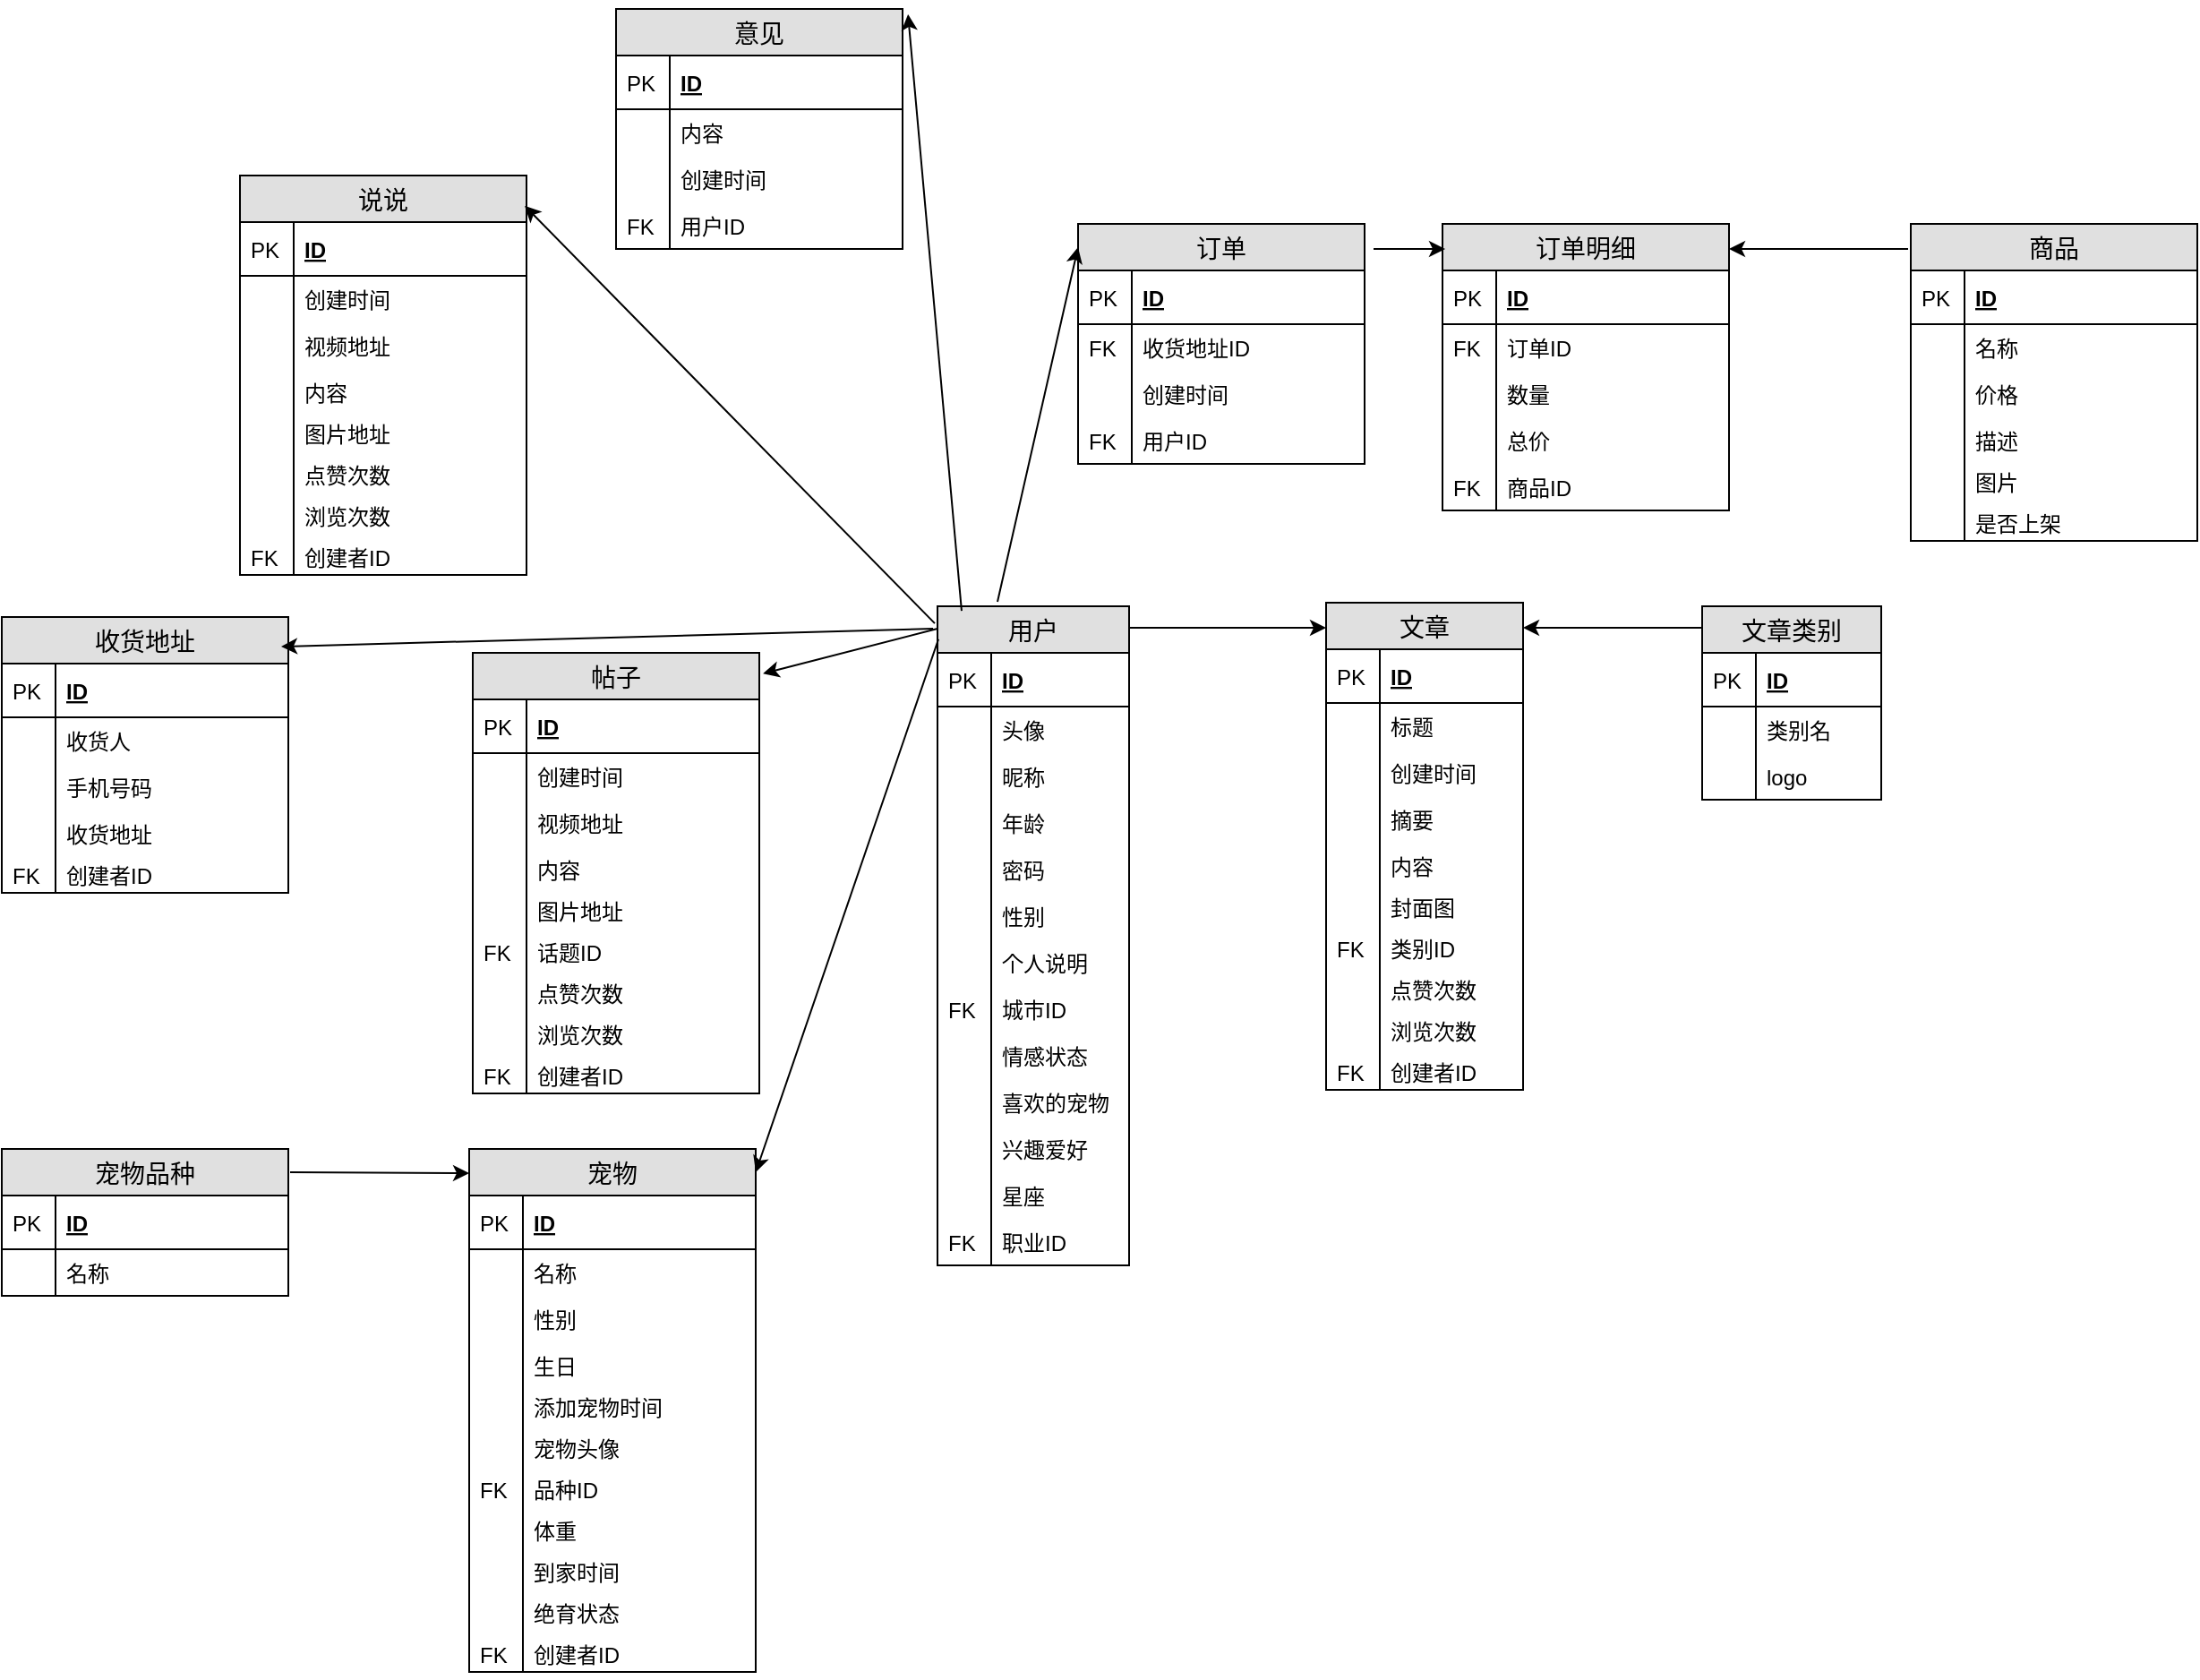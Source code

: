 <mxfile version="10.6.9" type="github"><diagram id="EVx48OQSU6UvBh8YzqTM" name="Page-1"><mxGraphModel dx="1907" dy="441" grid="1" gridSize="10" guides="1" tooltips="1" connect="1" arrows="1" fold="1" page="1" pageScale="1" pageWidth="827" pageHeight="1169" math="0" shadow="0"><root><mxCell id="0"/><mxCell id="1" parent="0"/><mxCell id="wtWOyP_BoZAeHmUObEw9-61" value="帖子" style="swimlane;fontStyle=0;childLayout=stackLayout;horizontal=1;startSize=26;fillColor=#e0e0e0;horizontalStack=0;resizeParent=1;resizeParentMax=0;resizeLast=0;collapsible=1;marginBottom=0;swimlaneFillColor=#ffffff;align=center;fontSize=14;" vertex="1" parent="1"><mxGeometry x="137" y="663.5" width="160" height="246" as="geometry"/></mxCell><mxCell id="wtWOyP_BoZAeHmUObEw9-62" value="ID" style="shape=partialRectangle;top=0;left=0;right=0;bottom=1;align=left;verticalAlign=middle;fillColor=none;spacingLeft=34;spacingRight=4;overflow=hidden;rotatable=0;points=[[0,0.5],[1,0.5]];portConstraint=eastwest;dropTarget=0;fontStyle=5;fontSize=12;" vertex="1" parent="wtWOyP_BoZAeHmUObEw9-61"><mxGeometry y="26" width="160" height="30" as="geometry"/></mxCell><mxCell id="wtWOyP_BoZAeHmUObEw9-63" value="PK" style="shape=partialRectangle;top=0;left=0;bottom=0;fillColor=none;align=left;verticalAlign=middle;spacingLeft=4;spacingRight=4;overflow=hidden;rotatable=0;points=[];portConstraint=eastwest;part=1;fontSize=12;" vertex="1" connectable="0" parent="wtWOyP_BoZAeHmUObEw9-62"><mxGeometry width="30" height="30" as="geometry"/></mxCell><mxCell id="wtWOyP_BoZAeHmUObEw9-64" value="创建时间" style="shape=partialRectangle;top=0;left=0;right=0;bottom=0;align=left;verticalAlign=top;fillColor=none;spacingLeft=34;spacingRight=4;overflow=hidden;rotatable=0;points=[[0,0.5],[1,0.5]];portConstraint=eastwest;dropTarget=0;fontSize=12;" vertex="1" parent="wtWOyP_BoZAeHmUObEw9-61"><mxGeometry y="56" width="160" height="26" as="geometry"/></mxCell><mxCell id="wtWOyP_BoZAeHmUObEw9-65" value="" style="shape=partialRectangle;top=0;left=0;bottom=0;fillColor=none;align=left;verticalAlign=top;spacingLeft=4;spacingRight=4;overflow=hidden;rotatable=0;points=[];portConstraint=eastwest;part=1;fontSize=12;" vertex="1" connectable="0" parent="wtWOyP_BoZAeHmUObEw9-64"><mxGeometry width="30" height="26" as="geometry"/></mxCell><mxCell id="wtWOyP_BoZAeHmUObEw9-66" value="视频地址" style="shape=partialRectangle;top=0;left=0;right=0;bottom=0;align=left;verticalAlign=top;fillColor=none;spacingLeft=34;spacingRight=4;overflow=hidden;rotatable=0;points=[[0,0.5],[1,0.5]];portConstraint=eastwest;dropTarget=0;fontSize=12;" vertex="1" parent="wtWOyP_BoZAeHmUObEw9-61"><mxGeometry y="82" width="160" height="26" as="geometry"/></mxCell><mxCell id="wtWOyP_BoZAeHmUObEw9-67" value="" style="shape=partialRectangle;top=0;left=0;bottom=0;fillColor=none;align=left;verticalAlign=top;spacingLeft=4;spacingRight=4;overflow=hidden;rotatable=0;points=[];portConstraint=eastwest;part=1;fontSize=12;" vertex="1" connectable="0" parent="wtWOyP_BoZAeHmUObEw9-66"><mxGeometry width="30" height="26" as="geometry"/></mxCell><mxCell id="wtWOyP_BoZAeHmUObEw9-68" value="内容" style="shape=partialRectangle;top=0;left=0;right=0;bottom=0;align=left;verticalAlign=top;fillColor=none;spacingLeft=34;spacingRight=4;overflow=hidden;rotatable=0;points=[[0,0.5],[1,0.5]];portConstraint=eastwest;dropTarget=0;fontSize=12;" vertex="1" parent="wtWOyP_BoZAeHmUObEw9-61"><mxGeometry y="108" width="160" height="23" as="geometry"/></mxCell><mxCell id="wtWOyP_BoZAeHmUObEw9-69" value="" style="shape=partialRectangle;top=0;left=0;bottom=0;fillColor=none;align=left;verticalAlign=top;spacingLeft=4;spacingRight=4;overflow=hidden;rotatable=0;points=[];portConstraint=eastwest;part=1;fontSize=12;" vertex="1" connectable="0" parent="wtWOyP_BoZAeHmUObEw9-68"><mxGeometry width="30" height="23" as="geometry"/></mxCell><mxCell id="wtWOyP_BoZAeHmUObEw9-70" value="图片地址" style="shape=partialRectangle;top=0;left=0;right=0;bottom=0;align=left;verticalAlign=top;fillColor=none;spacingLeft=34;spacingRight=4;overflow=hidden;rotatable=0;points=[[0,0.5],[1,0.5]];portConstraint=eastwest;dropTarget=0;fontSize=12;" vertex="1" parent="wtWOyP_BoZAeHmUObEw9-61"><mxGeometry y="131" width="160" height="23" as="geometry"/></mxCell><mxCell id="wtWOyP_BoZAeHmUObEw9-71" value="" style="shape=partialRectangle;top=0;left=0;bottom=0;fillColor=none;align=left;verticalAlign=top;spacingLeft=4;spacingRight=4;overflow=hidden;rotatable=0;points=[];portConstraint=eastwest;part=1;fontSize=12;" vertex="1" connectable="0" parent="wtWOyP_BoZAeHmUObEw9-70"><mxGeometry width="30" height="23" as="geometry"/></mxCell><mxCell id="wtWOyP_BoZAeHmUObEw9-72" value="话题ID" style="shape=partialRectangle;top=0;left=0;right=0;bottom=0;align=left;verticalAlign=top;fillColor=none;spacingLeft=34;spacingRight=4;overflow=hidden;rotatable=0;points=[[0,0.5],[1,0.5]];portConstraint=eastwest;dropTarget=0;fontSize=12;" vertex="1" parent="wtWOyP_BoZAeHmUObEw9-61"><mxGeometry y="154" width="160" height="23" as="geometry"/></mxCell><mxCell id="wtWOyP_BoZAeHmUObEw9-73" value="FK" style="shape=partialRectangle;top=0;left=0;bottom=0;fillColor=none;align=left;verticalAlign=top;spacingLeft=4;spacingRight=4;overflow=hidden;rotatable=0;points=[];portConstraint=eastwest;part=1;fontSize=12;" vertex="1" connectable="0" parent="wtWOyP_BoZAeHmUObEw9-72"><mxGeometry width="30" height="23" as="geometry"/></mxCell><mxCell id="wtWOyP_BoZAeHmUObEw9-74" value="点赞次数" style="shape=partialRectangle;top=0;left=0;right=0;bottom=0;align=left;verticalAlign=top;fillColor=none;spacingLeft=34;spacingRight=4;overflow=hidden;rotatable=0;points=[[0,0.5],[1,0.5]];portConstraint=eastwest;dropTarget=0;fontSize=12;" vertex="1" parent="wtWOyP_BoZAeHmUObEw9-61"><mxGeometry y="177" width="160" height="23" as="geometry"/></mxCell><mxCell id="wtWOyP_BoZAeHmUObEw9-75" value="" style="shape=partialRectangle;top=0;left=0;bottom=0;fillColor=none;align=left;verticalAlign=top;spacingLeft=4;spacingRight=4;overflow=hidden;rotatable=0;points=[];portConstraint=eastwest;part=1;fontSize=12;" vertex="1" connectable="0" parent="wtWOyP_BoZAeHmUObEw9-74"><mxGeometry width="30" height="23" as="geometry"/></mxCell><mxCell id="wtWOyP_BoZAeHmUObEw9-76" value="浏览次数" style="shape=partialRectangle;top=0;left=0;right=0;bottom=0;align=left;verticalAlign=top;fillColor=none;spacingLeft=34;spacingRight=4;overflow=hidden;rotatable=0;points=[[0,0.5],[1,0.5]];portConstraint=eastwest;dropTarget=0;fontSize=12;" vertex="1" parent="wtWOyP_BoZAeHmUObEw9-61"><mxGeometry y="200" width="160" height="23" as="geometry"/></mxCell><mxCell id="wtWOyP_BoZAeHmUObEw9-77" value="" style="shape=partialRectangle;top=0;left=0;bottom=0;fillColor=none;align=left;verticalAlign=top;spacingLeft=4;spacingRight=4;overflow=hidden;rotatable=0;points=[];portConstraint=eastwest;part=1;fontSize=12;" vertex="1" connectable="0" parent="wtWOyP_BoZAeHmUObEw9-76"><mxGeometry width="30" height="23" as="geometry"/></mxCell><mxCell id="wtWOyP_BoZAeHmUObEw9-78" value="创建者ID" style="shape=partialRectangle;top=0;left=0;right=0;bottom=0;align=left;verticalAlign=top;fillColor=none;spacingLeft=34;spacingRight=4;overflow=hidden;rotatable=0;points=[[0,0.5],[1,0.5]];portConstraint=eastwest;dropTarget=0;fontSize=12;" vertex="1" parent="wtWOyP_BoZAeHmUObEw9-61"><mxGeometry y="223" width="160" height="23" as="geometry"/></mxCell><mxCell id="wtWOyP_BoZAeHmUObEw9-79" value="FK" style="shape=partialRectangle;top=0;left=0;bottom=0;fillColor=none;align=left;verticalAlign=top;spacingLeft=4;spacingRight=4;overflow=hidden;rotatable=0;points=[];portConstraint=eastwest;part=1;fontSize=12;" vertex="1" connectable="0" parent="wtWOyP_BoZAeHmUObEw9-78"><mxGeometry width="30" height="23" as="geometry"/></mxCell><mxCell id="wtWOyP_BoZAeHmUObEw9-80" value="" style="group" vertex="1" connectable="0" parent="1"><mxGeometry x="396.5" y="635.5" width="527" height="370" as="geometry"/></mxCell><mxCell id="wtWOyP_BoZAeHmUObEw9-1" value="用户" style="swimlane;fontStyle=0;childLayout=stackLayout;horizontal=1;startSize=26;fillColor=#e0e0e0;horizontalStack=0;resizeParent=1;resizeParentMax=0;resizeLast=0;collapsible=1;marginBottom=0;swimlaneFillColor=#ffffff;align=center;fontSize=14;" vertex="1" parent="wtWOyP_BoZAeHmUObEw9-80"><mxGeometry y="2" width="107" height="368" as="geometry"/></mxCell><mxCell id="wtWOyP_BoZAeHmUObEw9-2" value="ID" style="shape=partialRectangle;top=0;left=0;right=0;bottom=1;align=left;verticalAlign=middle;fillColor=none;spacingLeft=34;spacingRight=4;overflow=hidden;rotatable=0;points=[[0,0.5],[1,0.5]];portConstraint=eastwest;dropTarget=0;fontStyle=5;fontSize=12;" vertex="1" parent="wtWOyP_BoZAeHmUObEw9-1"><mxGeometry y="26" width="107" height="30" as="geometry"/></mxCell><mxCell id="wtWOyP_BoZAeHmUObEw9-3" value="PK" style="shape=partialRectangle;top=0;left=0;bottom=0;fillColor=none;align=left;verticalAlign=middle;spacingLeft=4;spacingRight=4;overflow=hidden;rotatable=0;points=[];portConstraint=eastwest;part=1;fontSize=12;" vertex="1" connectable="0" parent="wtWOyP_BoZAeHmUObEw9-2"><mxGeometry width="30" height="30" as="geometry"/></mxCell><mxCell id="wtWOyP_BoZAeHmUObEw9-4" value="头像&#10;" style="shape=partialRectangle;top=0;left=0;right=0;bottom=0;align=left;verticalAlign=top;fillColor=none;spacingLeft=34;spacingRight=4;overflow=hidden;rotatable=0;points=[[0,0.5],[1,0.5]];portConstraint=eastwest;dropTarget=0;fontSize=12;" vertex="1" parent="wtWOyP_BoZAeHmUObEw9-1"><mxGeometry y="56" width="107" height="26" as="geometry"/></mxCell><mxCell id="wtWOyP_BoZAeHmUObEw9-5" value="" style="shape=partialRectangle;top=0;left=0;bottom=0;fillColor=none;align=left;verticalAlign=top;spacingLeft=4;spacingRight=4;overflow=hidden;rotatable=0;points=[];portConstraint=eastwest;part=1;fontSize=12;" vertex="1" connectable="0" parent="wtWOyP_BoZAeHmUObEw9-4"><mxGeometry width="30" height="26" as="geometry"/></mxCell><mxCell id="wtWOyP_BoZAeHmUObEw9-6" value="昵称" style="shape=partialRectangle;top=0;left=0;right=0;bottom=0;align=left;verticalAlign=top;fillColor=none;spacingLeft=34;spacingRight=4;overflow=hidden;rotatable=0;points=[[0,0.5],[1,0.5]];portConstraint=eastwest;dropTarget=0;fontSize=12;" vertex="1" parent="wtWOyP_BoZAeHmUObEw9-1"><mxGeometry y="82" width="107" height="26" as="geometry"/></mxCell><mxCell id="wtWOyP_BoZAeHmUObEw9-7" value="" style="shape=partialRectangle;top=0;left=0;bottom=0;fillColor=none;align=left;verticalAlign=top;spacingLeft=4;spacingRight=4;overflow=hidden;rotatable=0;points=[];portConstraint=eastwest;part=1;fontSize=12;" vertex="1" connectable="0" parent="wtWOyP_BoZAeHmUObEw9-6"><mxGeometry width="30" height="26" as="geometry"/></mxCell><mxCell id="wtWOyP_BoZAeHmUObEw9-8" value="年龄&#10;" style="shape=partialRectangle;top=0;left=0;right=0;bottom=0;align=left;verticalAlign=top;fillColor=none;spacingLeft=34;spacingRight=4;overflow=hidden;rotatable=0;points=[[0,0.5],[1,0.5]];portConstraint=eastwest;dropTarget=0;fontSize=12;" vertex="1" parent="wtWOyP_BoZAeHmUObEw9-1"><mxGeometry y="108" width="107" height="26" as="geometry"/></mxCell><mxCell id="wtWOyP_BoZAeHmUObEw9-9" value="" style="shape=partialRectangle;top=0;left=0;bottom=0;fillColor=none;align=left;verticalAlign=top;spacingLeft=4;spacingRight=4;overflow=hidden;rotatable=0;points=[];portConstraint=eastwest;part=1;fontSize=12;" vertex="1" connectable="0" parent="wtWOyP_BoZAeHmUObEw9-8"><mxGeometry width="30" height="26" as="geometry"/></mxCell><mxCell id="wtWOyP_BoZAeHmUObEw9-10" value="密码&#10;" style="shape=partialRectangle;top=0;left=0;right=0;bottom=0;align=left;verticalAlign=top;fillColor=none;spacingLeft=34;spacingRight=4;overflow=hidden;rotatable=0;points=[[0,0.5],[1,0.5]];portConstraint=eastwest;dropTarget=0;fontSize=12;" vertex="1" parent="wtWOyP_BoZAeHmUObEw9-1"><mxGeometry y="134" width="107" height="26" as="geometry"/></mxCell><mxCell id="wtWOyP_BoZAeHmUObEw9-11" value="" style="shape=partialRectangle;top=0;left=0;bottom=0;fillColor=none;align=left;verticalAlign=top;spacingLeft=4;spacingRight=4;overflow=hidden;rotatable=0;points=[];portConstraint=eastwest;part=1;fontSize=12;" vertex="1" connectable="0" parent="wtWOyP_BoZAeHmUObEw9-10"><mxGeometry width="30" height="26" as="geometry"/></mxCell><mxCell id="wtWOyP_BoZAeHmUObEw9-12" value="性别" style="shape=partialRectangle;top=0;left=0;right=0;bottom=0;align=left;verticalAlign=top;fillColor=none;spacingLeft=34;spacingRight=4;overflow=hidden;rotatable=0;points=[[0,0.5],[1,0.5]];portConstraint=eastwest;dropTarget=0;fontSize=12;" vertex="1" parent="wtWOyP_BoZAeHmUObEw9-1"><mxGeometry y="160" width="107" height="26" as="geometry"/></mxCell><mxCell id="wtWOyP_BoZAeHmUObEw9-13" value="" style="shape=partialRectangle;top=0;left=0;bottom=0;fillColor=none;align=left;verticalAlign=top;spacingLeft=4;spacingRight=4;overflow=hidden;rotatable=0;points=[];portConstraint=eastwest;part=1;fontSize=12;" vertex="1" connectable="0" parent="wtWOyP_BoZAeHmUObEw9-12"><mxGeometry width="30" height="26" as="geometry"/></mxCell><mxCell id="wtWOyP_BoZAeHmUObEw9-14" value="个人说明" style="shape=partialRectangle;top=0;left=0;right=0;bottom=0;align=left;verticalAlign=top;fillColor=none;spacingLeft=34;spacingRight=4;overflow=hidden;rotatable=0;points=[[0,0.5],[1,0.5]];portConstraint=eastwest;dropTarget=0;fontSize=12;" vertex="1" parent="wtWOyP_BoZAeHmUObEw9-1"><mxGeometry y="186" width="107" height="26" as="geometry"/></mxCell><mxCell id="wtWOyP_BoZAeHmUObEw9-15" value="" style="shape=partialRectangle;top=0;left=0;bottom=0;fillColor=none;align=left;verticalAlign=top;spacingLeft=4;spacingRight=4;overflow=hidden;rotatable=0;points=[];portConstraint=eastwest;part=1;fontSize=12;" vertex="1" connectable="0" parent="wtWOyP_BoZAeHmUObEw9-14"><mxGeometry width="30" height="26" as="geometry"/></mxCell><mxCell id="wtWOyP_BoZAeHmUObEw9-16" value="城市ID" style="shape=partialRectangle;top=0;left=0;right=0;bottom=0;align=left;verticalAlign=top;fillColor=none;spacingLeft=34;spacingRight=4;overflow=hidden;rotatable=0;points=[[0,0.5],[1,0.5]];portConstraint=eastwest;dropTarget=0;fontSize=12;" vertex="1" parent="wtWOyP_BoZAeHmUObEw9-1"><mxGeometry y="212" width="107" height="26" as="geometry"/></mxCell><mxCell id="wtWOyP_BoZAeHmUObEw9-17" value="FK" style="shape=partialRectangle;top=0;left=0;bottom=0;fillColor=none;align=left;verticalAlign=top;spacingLeft=4;spacingRight=4;overflow=hidden;rotatable=0;points=[];portConstraint=eastwest;part=1;fontSize=12;" vertex="1" connectable="0" parent="wtWOyP_BoZAeHmUObEw9-16"><mxGeometry width="30" height="26" as="geometry"/></mxCell><mxCell id="wtWOyP_BoZAeHmUObEw9-18" value="情感状态&#10;" style="shape=partialRectangle;top=0;left=0;right=0;bottom=0;align=left;verticalAlign=top;fillColor=none;spacingLeft=34;spacingRight=4;overflow=hidden;rotatable=0;points=[[0,0.5],[1,0.5]];portConstraint=eastwest;dropTarget=0;fontSize=12;" vertex="1" parent="wtWOyP_BoZAeHmUObEw9-1"><mxGeometry y="238" width="107" height="26" as="geometry"/></mxCell><mxCell id="wtWOyP_BoZAeHmUObEw9-19" value="" style="shape=partialRectangle;top=0;left=0;bottom=0;fillColor=none;align=left;verticalAlign=top;spacingLeft=4;spacingRight=4;overflow=hidden;rotatable=0;points=[];portConstraint=eastwest;part=1;fontSize=12;" vertex="1" connectable="0" parent="wtWOyP_BoZAeHmUObEw9-18"><mxGeometry width="30" height="26" as="geometry"/></mxCell><mxCell id="wtWOyP_BoZAeHmUObEw9-20" value="喜欢的宠物" style="shape=partialRectangle;top=0;left=0;right=0;bottom=0;align=left;verticalAlign=top;fillColor=none;spacingLeft=34;spacingRight=4;overflow=hidden;rotatable=0;points=[[0,0.5],[1,0.5]];portConstraint=eastwest;dropTarget=0;fontSize=12;" vertex="1" parent="wtWOyP_BoZAeHmUObEw9-1"><mxGeometry y="264" width="107" height="26" as="geometry"/></mxCell><mxCell id="wtWOyP_BoZAeHmUObEw9-21" value="" style="shape=partialRectangle;top=0;left=0;bottom=0;fillColor=none;align=left;verticalAlign=top;spacingLeft=4;spacingRight=4;overflow=hidden;rotatable=0;points=[];portConstraint=eastwest;part=1;fontSize=12;" vertex="1" connectable="0" parent="wtWOyP_BoZAeHmUObEw9-20"><mxGeometry width="30" height="26" as="geometry"/></mxCell><mxCell id="wtWOyP_BoZAeHmUObEw9-22" value="兴趣爱好" style="shape=partialRectangle;top=0;left=0;right=0;bottom=0;align=left;verticalAlign=top;fillColor=none;spacingLeft=34;spacingRight=4;overflow=hidden;rotatable=0;points=[[0,0.5],[1,0.5]];portConstraint=eastwest;dropTarget=0;fontSize=12;" vertex="1" parent="wtWOyP_BoZAeHmUObEw9-1"><mxGeometry y="290" width="107" height="26" as="geometry"/></mxCell><mxCell id="wtWOyP_BoZAeHmUObEw9-23" value="" style="shape=partialRectangle;top=0;left=0;bottom=0;fillColor=none;align=left;verticalAlign=top;spacingLeft=4;spacingRight=4;overflow=hidden;rotatable=0;points=[];portConstraint=eastwest;part=1;fontSize=12;" vertex="1" connectable="0" parent="wtWOyP_BoZAeHmUObEw9-22"><mxGeometry width="30" height="26" as="geometry"/></mxCell><mxCell id="wtWOyP_BoZAeHmUObEw9-24" value="星座" style="shape=partialRectangle;top=0;left=0;right=0;bottom=0;align=left;verticalAlign=top;fillColor=none;spacingLeft=34;spacingRight=4;overflow=hidden;rotatable=0;points=[[0,0.5],[1,0.5]];portConstraint=eastwest;dropTarget=0;fontSize=12;" vertex="1" parent="wtWOyP_BoZAeHmUObEw9-1"><mxGeometry y="316" width="107" height="26" as="geometry"/></mxCell><mxCell id="wtWOyP_BoZAeHmUObEw9-25" value="" style="shape=partialRectangle;top=0;left=0;bottom=0;fillColor=none;align=left;verticalAlign=top;spacingLeft=4;spacingRight=4;overflow=hidden;rotatable=0;points=[];portConstraint=eastwest;part=1;fontSize=12;" vertex="1" connectable="0" parent="wtWOyP_BoZAeHmUObEw9-24"><mxGeometry width="30" height="26" as="geometry"/></mxCell><mxCell id="wtWOyP_BoZAeHmUObEw9-26" value="职业ID" style="shape=partialRectangle;top=0;left=0;right=0;bottom=0;align=left;verticalAlign=top;fillColor=none;spacingLeft=34;spacingRight=4;overflow=hidden;rotatable=0;points=[[0,0.5],[1,0.5]];portConstraint=eastwest;dropTarget=0;fontSize=12;" vertex="1" parent="wtWOyP_BoZAeHmUObEw9-1"><mxGeometry y="342" width="107" height="26" as="geometry"/></mxCell><mxCell id="wtWOyP_BoZAeHmUObEw9-27" value="FK" style="shape=partialRectangle;top=0;left=0;bottom=0;fillColor=none;align=left;verticalAlign=top;spacingLeft=4;spacingRight=4;overflow=hidden;rotatable=0;points=[];portConstraint=eastwest;part=1;fontSize=12;" vertex="1" connectable="0" parent="wtWOyP_BoZAeHmUObEw9-26"><mxGeometry width="30" height="26" as="geometry"/></mxCell><mxCell id="wtWOyP_BoZAeHmUObEw9-28" value="文章" style="swimlane;fontStyle=0;childLayout=stackLayout;horizontal=1;startSize=26;fillColor=#e0e0e0;horizontalStack=0;resizeParent=1;resizeParentMax=0;resizeLast=0;collapsible=1;marginBottom=0;swimlaneFillColor=#ffffff;align=center;fontSize=14;" vertex="1" parent="wtWOyP_BoZAeHmUObEw9-80"><mxGeometry x="217" width="110" height="272" as="geometry"/></mxCell><mxCell id="wtWOyP_BoZAeHmUObEw9-29" value="ID" style="shape=partialRectangle;top=0;left=0;right=0;bottom=1;align=left;verticalAlign=middle;fillColor=none;spacingLeft=34;spacingRight=4;overflow=hidden;rotatable=0;points=[[0,0.5],[1,0.5]];portConstraint=eastwest;dropTarget=0;fontStyle=5;fontSize=12;" vertex="1" parent="wtWOyP_BoZAeHmUObEw9-28"><mxGeometry y="26" width="110" height="30" as="geometry"/></mxCell><mxCell id="wtWOyP_BoZAeHmUObEw9-30" value="PK" style="shape=partialRectangle;top=0;left=0;bottom=0;fillColor=none;align=left;verticalAlign=middle;spacingLeft=4;spacingRight=4;overflow=hidden;rotatable=0;points=[];portConstraint=eastwest;part=1;fontSize=12;" vertex="1" connectable="0" parent="wtWOyP_BoZAeHmUObEw9-29"><mxGeometry width="30" height="30" as="geometry"/></mxCell><mxCell id="wtWOyP_BoZAeHmUObEw9-31" value="标题" style="shape=partialRectangle;top=0;left=0;right=0;bottom=0;align=left;verticalAlign=top;fillColor=none;spacingLeft=34;spacingRight=4;overflow=hidden;rotatable=0;points=[[0,0.5],[1,0.5]];portConstraint=eastwest;dropTarget=0;fontSize=12;" vertex="1" parent="wtWOyP_BoZAeHmUObEw9-28"><mxGeometry y="56" width="110" height="26" as="geometry"/></mxCell><mxCell id="wtWOyP_BoZAeHmUObEw9-32" value="" style="shape=partialRectangle;top=0;left=0;bottom=0;fillColor=none;align=left;verticalAlign=top;spacingLeft=4;spacingRight=4;overflow=hidden;rotatable=0;points=[];portConstraint=eastwest;part=1;fontSize=12;" vertex="1" connectable="0" parent="wtWOyP_BoZAeHmUObEw9-31"><mxGeometry width="30" height="26" as="geometry"/></mxCell><mxCell id="wtWOyP_BoZAeHmUObEw9-33" value="创建时间" style="shape=partialRectangle;top=0;left=0;right=0;bottom=0;align=left;verticalAlign=top;fillColor=none;spacingLeft=34;spacingRight=4;overflow=hidden;rotatable=0;points=[[0,0.5],[1,0.5]];portConstraint=eastwest;dropTarget=0;fontSize=12;" vertex="1" parent="wtWOyP_BoZAeHmUObEw9-28"><mxGeometry y="82" width="110" height="26" as="geometry"/></mxCell><mxCell id="wtWOyP_BoZAeHmUObEw9-34" value="" style="shape=partialRectangle;top=0;left=0;bottom=0;fillColor=none;align=left;verticalAlign=top;spacingLeft=4;spacingRight=4;overflow=hidden;rotatable=0;points=[];portConstraint=eastwest;part=1;fontSize=12;" vertex="1" connectable="0" parent="wtWOyP_BoZAeHmUObEw9-33"><mxGeometry width="30" height="26" as="geometry"/></mxCell><mxCell id="wtWOyP_BoZAeHmUObEw9-35" value="摘要" style="shape=partialRectangle;top=0;left=0;right=0;bottom=0;align=left;verticalAlign=top;fillColor=none;spacingLeft=34;spacingRight=4;overflow=hidden;rotatable=0;points=[[0,0.5],[1,0.5]];portConstraint=eastwest;dropTarget=0;fontSize=12;" vertex="1" parent="wtWOyP_BoZAeHmUObEw9-28"><mxGeometry y="108" width="110" height="26" as="geometry"/></mxCell><mxCell id="wtWOyP_BoZAeHmUObEw9-36" value="" style="shape=partialRectangle;top=0;left=0;bottom=0;fillColor=none;align=left;verticalAlign=top;spacingLeft=4;spacingRight=4;overflow=hidden;rotatable=0;points=[];portConstraint=eastwest;part=1;fontSize=12;" vertex="1" connectable="0" parent="wtWOyP_BoZAeHmUObEw9-35"><mxGeometry width="30" height="26" as="geometry"/></mxCell><mxCell id="wtWOyP_BoZAeHmUObEw9-37" value="内容" style="shape=partialRectangle;top=0;left=0;right=0;bottom=0;align=left;verticalAlign=top;fillColor=none;spacingLeft=34;spacingRight=4;overflow=hidden;rotatable=0;points=[[0,0.5],[1,0.5]];portConstraint=eastwest;dropTarget=0;fontSize=12;" vertex="1" parent="wtWOyP_BoZAeHmUObEw9-28"><mxGeometry y="134" width="110" height="23" as="geometry"/></mxCell><mxCell id="wtWOyP_BoZAeHmUObEw9-38" value="" style="shape=partialRectangle;top=0;left=0;bottom=0;fillColor=none;align=left;verticalAlign=top;spacingLeft=4;spacingRight=4;overflow=hidden;rotatable=0;points=[];portConstraint=eastwest;part=1;fontSize=12;" vertex="1" connectable="0" parent="wtWOyP_BoZAeHmUObEw9-37"><mxGeometry width="30" height="23" as="geometry"/></mxCell><mxCell id="wtWOyP_BoZAeHmUObEw9-39" value="封面图" style="shape=partialRectangle;top=0;left=0;right=0;bottom=0;align=left;verticalAlign=top;fillColor=none;spacingLeft=34;spacingRight=4;overflow=hidden;rotatable=0;points=[[0,0.5],[1,0.5]];portConstraint=eastwest;dropTarget=0;fontSize=12;" vertex="1" parent="wtWOyP_BoZAeHmUObEw9-28"><mxGeometry y="157" width="110" height="23" as="geometry"/></mxCell><mxCell id="wtWOyP_BoZAeHmUObEw9-40" value="" style="shape=partialRectangle;top=0;left=0;bottom=0;fillColor=none;align=left;verticalAlign=top;spacingLeft=4;spacingRight=4;overflow=hidden;rotatable=0;points=[];portConstraint=eastwest;part=1;fontSize=12;" vertex="1" connectable="0" parent="wtWOyP_BoZAeHmUObEw9-39"><mxGeometry width="30" height="23" as="geometry"/></mxCell><mxCell id="wtWOyP_BoZAeHmUObEw9-41" value="类别ID" style="shape=partialRectangle;top=0;left=0;right=0;bottom=0;align=left;verticalAlign=top;fillColor=none;spacingLeft=34;spacingRight=4;overflow=hidden;rotatable=0;points=[[0,0.5],[1,0.5]];portConstraint=eastwest;dropTarget=0;fontSize=12;" vertex="1" parent="wtWOyP_BoZAeHmUObEw9-28"><mxGeometry y="180" width="110" height="23" as="geometry"/></mxCell><mxCell id="wtWOyP_BoZAeHmUObEw9-42" value="FK" style="shape=partialRectangle;top=0;left=0;bottom=0;fillColor=none;align=left;verticalAlign=top;spacingLeft=4;spacingRight=4;overflow=hidden;rotatable=0;points=[];portConstraint=eastwest;part=1;fontSize=12;" vertex="1" connectable="0" parent="wtWOyP_BoZAeHmUObEw9-41"><mxGeometry width="30" height="23" as="geometry"/></mxCell><mxCell id="wtWOyP_BoZAeHmUObEw9-43" value="点赞次数" style="shape=partialRectangle;top=0;left=0;right=0;bottom=0;align=left;verticalAlign=top;fillColor=none;spacingLeft=34;spacingRight=4;overflow=hidden;rotatable=0;points=[[0,0.5],[1,0.5]];portConstraint=eastwest;dropTarget=0;fontSize=12;" vertex="1" parent="wtWOyP_BoZAeHmUObEw9-28"><mxGeometry y="203" width="110" height="23" as="geometry"/></mxCell><mxCell id="wtWOyP_BoZAeHmUObEw9-44" value="" style="shape=partialRectangle;top=0;left=0;bottom=0;fillColor=none;align=left;verticalAlign=top;spacingLeft=4;spacingRight=4;overflow=hidden;rotatable=0;points=[];portConstraint=eastwest;part=1;fontSize=12;" vertex="1" connectable="0" parent="wtWOyP_BoZAeHmUObEw9-43"><mxGeometry width="30" height="23" as="geometry"/></mxCell><mxCell id="wtWOyP_BoZAeHmUObEw9-45" value="浏览次数" style="shape=partialRectangle;top=0;left=0;right=0;bottom=0;align=left;verticalAlign=top;fillColor=none;spacingLeft=34;spacingRight=4;overflow=hidden;rotatable=0;points=[[0,0.5],[1,0.5]];portConstraint=eastwest;dropTarget=0;fontSize=12;" vertex="1" parent="wtWOyP_BoZAeHmUObEw9-28"><mxGeometry y="226" width="110" height="23" as="geometry"/></mxCell><mxCell id="wtWOyP_BoZAeHmUObEw9-46" value="" style="shape=partialRectangle;top=0;left=0;bottom=0;fillColor=none;align=left;verticalAlign=top;spacingLeft=4;spacingRight=4;overflow=hidden;rotatable=0;points=[];portConstraint=eastwest;part=1;fontSize=12;" vertex="1" connectable="0" parent="wtWOyP_BoZAeHmUObEw9-45"><mxGeometry width="30" height="23" as="geometry"/></mxCell><mxCell id="wtWOyP_BoZAeHmUObEw9-47" value="创建者ID" style="shape=partialRectangle;top=0;left=0;right=0;bottom=0;align=left;verticalAlign=top;fillColor=none;spacingLeft=34;spacingRight=4;overflow=hidden;rotatable=0;points=[[0,0.5],[1,0.5]];portConstraint=eastwest;dropTarget=0;fontSize=12;" vertex="1" parent="wtWOyP_BoZAeHmUObEw9-28"><mxGeometry y="249" width="110" height="23" as="geometry"/></mxCell><mxCell id="wtWOyP_BoZAeHmUObEw9-48" value="FK" style="shape=partialRectangle;top=0;left=0;bottom=0;fillColor=none;align=left;verticalAlign=top;spacingLeft=4;spacingRight=4;overflow=hidden;rotatable=0;points=[];portConstraint=eastwest;part=1;fontSize=12;" vertex="1" connectable="0" parent="wtWOyP_BoZAeHmUObEw9-47"><mxGeometry width="30" height="23" as="geometry"/></mxCell><mxCell id="wtWOyP_BoZAeHmUObEw9-52" value="" style="endArrow=classic;html=1;" edge="1" parent="wtWOyP_BoZAeHmUObEw9-80"><mxGeometry width="50" height="50" relative="1" as="geometry"><mxPoint x="107" y="14" as="sourcePoint"/><mxPoint x="217" y="14" as="targetPoint"/></mxGeometry></mxCell><mxCell id="wtWOyP_BoZAeHmUObEw9-53" value="文章类别" style="swimlane;fontStyle=0;childLayout=stackLayout;horizontal=1;startSize=26;fillColor=#e0e0e0;horizontalStack=0;resizeParent=1;resizeParentMax=0;resizeLast=0;collapsible=1;marginBottom=0;swimlaneFillColor=#ffffff;align=center;fontSize=14;" vertex="1" parent="wtWOyP_BoZAeHmUObEw9-80"><mxGeometry x="427" y="2" width="100" height="108" as="geometry"/></mxCell><mxCell id="wtWOyP_BoZAeHmUObEw9-54" value="ID" style="shape=partialRectangle;top=0;left=0;right=0;bottom=1;align=left;verticalAlign=middle;fillColor=none;spacingLeft=34;spacingRight=4;overflow=hidden;rotatable=0;points=[[0,0.5],[1,0.5]];portConstraint=eastwest;dropTarget=0;fontStyle=5;fontSize=12;" vertex="1" parent="wtWOyP_BoZAeHmUObEw9-53"><mxGeometry y="26" width="100" height="30" as="geometry"/></mxCell><mxCell id="wtWOyP_BoZAeHmUObEw9-55" value="PK" style="shape=partialRectangle;top=0;left=0;bottom=0;fillColor=none;align=left;verticalAlign=middle;spacingLeft=4;spacingRight=4;overflow=hidden;rotatable=0;points=[];portConstraint=eastwest;part=1;fontSize=12;" vertex="1" connectable="0" parent="wtWOyP_BoZAeHmUObEw9-54"><mxGeometry width="30" height="30" as="geometry"/></mxCell><mxCell id="wtWOyP_BoZAeHmUObEw9-56" value="类别名" style="shape=partialRectangle;top=0;left=0;right=0;bottom=0;align=left;verticalAlign=top;fillColor=none;spacingLeft=34;spacingRight=4;overflow=hidden;rotatable=0;points=[[0,0.5],[1,0.5]];portConstraint=eastwest;dropTarget=0;fontSize=12;" vertex="1" parent="wtWOyP_BoZAeHmUObEw9-53"><mxGeometry y="56" width="100" height="26" as="geometry"/></mxCell><mxCell id="wtWOyP_BoZAeHmUObEw9-57" value="" style="shape=partialRectangle;top=0;left=0;bottom=0;fillColor=none;align=left;verticalAlign=top;spacingLeft=4;spacingRight=4;overflow=hidden;rotatable=0;points=[];portConstraint=eastwest;part=1;fontSize=12;" vertex="1" connectable="0" parent="wtWOyP_BoZAeHmUObEw9-56"><mxGeometry width="30" height="26" as="geometry"/></mxCell><mxCell id="wtWOyP_BoZAeHmUObEw9-58" value="logo" style="shape=partialRectangle;top=0;left=0;right=0;bottom=0;align=left;verticalAlign=top;fillColor=none;spacingLeft=34;spacingRight=4;overflow=hidden;rotatable=0;points=[[0,0.5],[1,0.5]];portConstraint=eastwest;dropTarget=0;fontSize=12;" vertex="1" parent="wtWOyP_BoZAeHmUObEw9-53"><mxGeometry y="82" width="100" height="26" as="geometry"/></mxCell><mxCell id="wtWOyP_BoZAeHmUObEw9-59" value="" style="shape=partialRectangle;top=0;left=0;bottom=0;fillColor=none;align=left;verticalAlign=top;spacingLeft=4;spacingRight=4;overflow=hidden;rotatable=0;points=[];portConstraint=eastwest;part=1;fontSize=12;" vertex="1" connectable="0" parent="wtWOyP_BoZAeHmUObEw9-58"><mxGeometry width="30" height="26" as="geometry"/></mxCell><mxCell id="wtWOyP_BoZAeHmUObEw9-60" value="" style="endArrow=classic;html=1;" edge="1" parent="wtWOyP_BoZAeHmUObEw9-80"><mxGeometry width="50" height="50" relative="1" as="geometry"><mxPoint x="427" y="14" as="sourcePoint"/><mxPoint x="327" y="14" as="targetPoint"/></mxGeometry></mxCell><mxCell id="wtWOyP_BoZAeHmUObEw9-82" value="" style="endArrow=classic;html=1;entryX=1.013;entryY=0.047;entryDx=0;entryDy=0;entryPerimeter=0;" edge="1" parent="1" target="wtWOyP_BoZAeHmUObEw9-61"><mxGeometry width="50" height="50" relative="1" as="geometry"><mxPoint x="396.5" y="650" as="sourcePoint"/><mxPoint x="296.5" y="650" as="targetPoint"/></mxGeometry></mxCell><mxCell id="wtWOyP_BoZAeHmUObEw9-83" value="说说" style="swimlane;fontStyle=0;childLayout=stackLayout;horizontal=1;startSize=26;fillColor=#e0e0e0;horizontalStack=0;resizeParent=1;resizeParentMax=0;resizeLast=0;collapsible=1;marginBottom=0;swimlaneFillColor=#ffffff;align=center;fontSize=14;" vertex="1" parent="1"><mxGeometry x="7" y="397" width="160" height="223" as="geometry"/></mxCell><mxCell id="wtWOyP_BoZAeHmUObEw9-84" value="ID" style="shape=partialRectangle;top=0;left=0;right=0;bottom=1;align=left;verticalAlign=middle;fillColor=none;spacingLeft=34;spacingRight=4;overflow=hidden;rotatable=0;points=[[0,0.5],[1,0.5]];portConstraint=eastwest;dropTarget=0;fontStyle=5;fontSize=12;" vertex="1" parent="wtWOyP_BoZAeHmUObEw9-83"><mxGeometry y="26" width="160" height="30" as="geometry"/></mxCell><mxCell id="wtWOyP_BoZAeHmUObEw9-85" value="PK" style="shape=partialRectangle;top=0;left=0;bottom=0;fillColor=none;align=left;verticalAlign=middle;spacingLeft=4;spacingRight=4;overflow=hidden;rotatable=0;points=[];portConstraint=eastwest;part=1;fontSize=12;" vertex="1" connectable="0" parent="wtWOyP_BoZAeHmUObEw9-84"><mxGeometry width="30" height="30" as="geometry"/></mxCell><mxCell id="wtWOyP_BoZAeHmUObEw9-86" value="创建时间" style="shape=partialRectangle;top=0;left=0;right=0;bottom=0;align=left;verticalAlign=top;fillColor=none;spacingLeft=34;spacingRight=4;overflow=hidden;rotatable=0;points=[[0,0.5],[1,0.5]];portConstraint=eastwest;dropTarget=0;fontSize=12;" vertex="1" parent="wtWOyP_BoZAeHmUObEw9-83"><mxGeometry y="56" width="160" height="26" as="geometry"/></mxCell><mxCell id="wtWOyP_BoZAeHmUObEw9-87" value="" style="shape=partialRectangle;top=0;left=0;bottom=0;fillColor=none;align=left;verticalAlign=top;spacingLeft=4;spacingRight=4;overflow=hidden;rotatable=0;points=[];portConstraint=eastwest;part=1;fontSize=12;" vertex="1" connectable="0" parent="wtWOyP_BoZAeHmUObEw9-86"><mxGeometry width="30" height="26" as="geometry"/></mxCell><mxCell id="wtWOyP_BoZAeHmUObEw9-88" value="视频地址" style="shape=partialRectangle;top=0;left=0;right=0;bottom=0;align=left;verticalAlign=top;fillColor=none;spacingLeft=34;spacingRight=4;overflow=hidden;rotatable=0;points=[[0,0.5],[1,0.5]];portConstraint=eastwest;dropTarget=0;fontSize=12;" vertex="1" parent="wtWOyP_BoZAeHmUObEw9-83"><mxGeometry y="82" width="160" height="26" as="geometry"/></mxCell><mxCell id="wtWOyP_BoZAeHmUObEw9-89" value="" style="shape=partialRectangle;top=0;left=0;bottom=0;fillColor=none;align=left;verticalAlign=top;spacingLeft=4;spacingRight=4;overflow=hidden;rotatable=0;points=[];portConstraint=eastwest;part=1;fontSize=12;" vertex="1" connectable="0" parent="wtWOyP_BoZAeHmUObEw9-88"><mxGeometry width="30" height="26" as="geometry"/></mxCell><mxCell id="wtWOyP_BoZAeHmUObEw9-90" value="内容" style="shape=partialRectangle;top=0;left=0;right=0;bottom=0;align=left;verticalAlign=top;fillColor=none;spacingLeft=34;spacingRight=4;overflow=hidden;rotatable=0;points=[[0,0.5],[1,0.5]];portConstraint=eastwest;dropTarget=0;fontSize=12;" vertex="1" parent="wtWOyP_BoZAeHmUObEw9-83"><mxGeometry y="108" width="160" height="23" as="geometry"/></mxCell><mxCell id="wtWOyP_BoZAeHmUObEw9-91" value="" style="shape=partialRectangle;top=0;left=0;bottom=0;fillColor=none;align=left;verticalAlign=top;spacingLeft=4;spacingRight=4;overflow=hidden;rotatable=0;points=[];portConstraint=eastwest;part=1;fontSize=12;" vertex="1" connectable="0" parent="wtWOyP_BoZAeHmUObEw9-90"><mxGeometry width="30" height="23" as="geometry"/></mxCell><mxCell id="wtWOyP_BoZAeHmUObEw9-92" value="图片地址" style="shape=partialRectangle;top=0;left=0;right=0;bottom=0;align=left;verticalAlign=top;fillColor=none;spacingLeft=34;spacingRight=4;overflow=hidden;rotatable=0;points=[[0,0.5],[1,0.5]];portConstraint=eastwest;dropTarget=0;fontSize=12;" vertex="1" parent="wtWOyP_BoZAeHmUObEw9-83"><mxGeometry y="131" width="160" height="23" as="geometry"/></mxCell><mxCell id="wtWOyP_BoZAeHmUObEw9-93" value="" style="shape=partialRectangle;top=0;left=0;bottom=0;fillColor=none;align=left;verticalAlign=top;spacingLeft=4;spacingRight=4;overflow=hidden;rotatable=0;points=[];portConstraint=eastwest;part=1;fontSize=12;" vertex="1" connectable="0" parent="wtWOyP_BoZAeHmUObEw9-92"><mxGeometry width="30" height="23" as="geometry"/></mxCell><mxCell id="wtWOyP_BoZAeHmUObEw9-94" value="点赞次数" style="shape=partialRectangle;top=0;left=0;right=0;bottom=0;align=left;verticalAlign=top;fillColor=none;spacingLeft=34;spacingRight=4;overflow=hidden;rotatable=0;points=[[0,0.5],[1,0.5]];portConstraint=eastwest;dropTarget=0;fontSize=12;" vertex="1" parent="wtWOyP_BoZAeHmUObEw9-83"><mxGeometry y="154" width="160" height="23" as="geometry"/></mxCell><mxCell id="wtWOyP_BoZAeHmUObEw9-95" value="" style="shape=partialRectangle;top=0;left=0;bottom=0;fillColor=none;align=left;verticalAlign=top;spacingLeft=4;spacingRight=4;overflow=hidden;rotatable=0;points=[];portConstraint=eastwest;part=1;fontSize=12;" vertex="1" connectable="0" parent="wtWOyP_BoZAeHmUObEw9-94"><mxGeometry width="30" height="23" as="geometry"/></mxCell><mxCell id="wtWOyP_BoZAeHmUObEw9-96" value="浏览次数" style="shape=partialRectangle;top=0;left=0;right=0;bottom=0;align=left;verticalAlign=top;fillColor=none;spacingLeft=34;spacingRight=4;overflow=hidden;rotatable=0;points=[[0,0.5],[1,0.5]];portConstraint=eastwest;dropTarget=0;fontSize=12;" vertex="1" parent="wtWOyP_BoZAeHmUObEw9-83"><mxGeometry y="177" width="160" height="23" as="geometry"/></mxCell><mxCell id="wtWOyP_BoZAeHmUObEw9-97" value="" style="shape=partialRectangle;top=0;left=0;bottom=0;fillColor=none;align=left;verticalAlign=top;spacingLeft=4;spacingRight=4;overflow=hidden;rotatable=0;points=[];portConstraint=eastwest;part=1;fontSize=12;" vertex="1" connectable="0" parent="wtWOyP_BoZAeHmUObEw9-96"><mxGeometry width="30" height="23" as="geometry"/></mxCell><mxCell id="wtWOyP_BoZAeHmUObEw9-98" value="创建者ID" style="shape=partialRectangle;top=0;left=0;right=0;bottom=0;align=left;verticalAlign=top;fillColor=none;spacingLeft=34;spacingRight=4;overflow=hidden;rotatable=0;points=[[0,0.5],[1,0.5]];portConstraint=eastwest;dropTarget=0;fontSize=12;" vertex="1" parent="wtWOyP_BoZAeHmUObEw9-83"><mxGeometry y="200" width="160" height="23" as="geometry"/></mxCell><mxCell id="wtWOyP_BoZAeHmUObEw9-99" value="FK" style="shape=partialRectangle;top=0;left=0;bottom=0;fillColor=none;align=left;verticalAlign=top;spacingLeft=4;spacingRight=4;overflow=hidden;rotatable=0;points=[];portConstraint=eastwest;part=1;fontSize=12;" vertex="1" connectable="0" parent="wtWOyP_BoZAeHmUObEw9-98"><mxGeometry width="30" height="23" as="geometry"/></mxCell><mxCell id="wtWOyP_BoZAeHmUObEw9-100" value="" style="endArrow=classic;html=1;exitX=-0.014;exitY=0.026;exitDx=0;exitDy=0;exitPerimeter=0;entryX=0.994;entryY=0.076;entryDx=0;entryDy=0;entryPerimeter=0;" edge="1" parent="1" source="wtWOyP_BoZAeHmUObEw9-1" target="wtWOyP_BoZAeHmUObEw9-83"><mxGeometry width="50" height="50" relative="1" as="geometry"><mxPoint x="380" y="410" as="sourcePoint"/><mxPoint x="280" y="410" as="targetPoint"/></mxGeometry></mxCell><mxCell id="wtWOyP_BoZAeHmUObEw9-101" value="宠物" style="swimlane;fontStyle=0;childLayout=stackLayout;horizontal=1;startSize=26;fillColor=#e0e0e0;horizontalStack=0;resizeParent=1;resizeParentMax=0;resizeLast=0;collapsible=1;marginBottom=0;swimlaneFillColor=#ffffff;align=center;fontSize=14;" vertex="1" parent="1"><mxGeometry x="135" y="940.5" width="160" height="292" as="geometry"/></mxCell><mxCell id="wtWOyP_BoZAeHmUObEw9-102" value="ID" style="shape=partialRectangle;top=0;left=0;right=0;bottom=1;align=left;verticalAlign=middle;fillColor=none;spacingLeft=34;spacingRight=4;overflow=hidden;rotatable=0;points=[[0,0.5],[1,0.5]];portConstraint=eastwest;dropTarget=0;fontStyle=5;fontSize=12;" vertex="1" parent="wtWOyP_BoZAeHmUObEw9-101"><mxGeometry y="26" width="160" height="30" as="geometry"/></mxCell><mxCell id="wtWOyP_BoZAeHmUObEw9-103" value="PK" style="shape=partialRectangle;top=0;left=0;bottom=0;fillColor=none;align=left;verticalAlign=middle;spacingLeft=4;spacingRight=4;overflow=hidden;rotatable=0;points=[];portConstraint=eastwest;part=1;fontSize=12;" vertex="1" connectable="0" parent="wtWOyP_BoZAeHmUObEw9-102"><mxGeometry width="30" height="30" as="geometry"/></mxCell><mxCell id="wtWOyP_BoZAeHmUObEw9-104" value="名称" style="shape=partialRectangle;top=0;left=0;right=0;bottom=0;align=left;verticalAlign=top;fillColor=none;spacingLeft=34;spacingRight=4;overflow=hidden;rotatable=0;points=[[0,0.5],[1,0.5]];portConstraint=eastwest;dropTarget=0;fontSize=12;" vertex="1" parent="wtWOyP_BoZAeHmUObEw9-101"><mxGeometry y="56" width="160" height="26" as="geometry"/></mxCell><mxCell id="wtWOyP_BoZAeHmUObEw9-105" value="" style="shape=partialRectangle;top=0;left=0;bottom=0;fillColor=none;align=left;verticalAlign=top;spacingLeft=4;spacingRight=4;overflow=hidden;rotatable=0;points=[];portConstraint=eastwest;part=1;fontSize=12;" vertex="1" connectable="0" parent="wtWOyP_BoZAeHmUObEw9-104"><mxGeometry width="30" height="26" as="geometry"/></mxCell><mxCell id="wtWOyP_BoZAeHmUObEw9-106" value="性别" style="shape=partialRectangle;top=0;left=0;right=0;bottom=0;align=left;verticalAlign=top;fillColor=none;spacingLeft=34;spacingRight=4;overflow=hidden;rotatable=0;points=[[0,0.5],[1,0.5]];portConstraint=eastwest;dropTarget=0;fontSize=12;" vertex="1" parent="wtWOyP_BoZAeHmUObEw9-101"><mxGeometry y="82" width="160" height="26" as="geometry"/></mxCell><mxCell id="wtWOyP_BoZAeHmUObEw9-107" value="" style="shape=partialRectangle;top=0;left=0;bottom=0;fillColor=none;align=left;verticalAlign=top;spacingLeft=4;spacingRight=4;overflow=hidden;rotatable=0;points=[];portConstraint=eastwest;part=1;fontSize=12;" vertex="1" connectable="0" parent="wtWOyP_BoZAeHmUObEw9-106"><mxGeometry width="30" height="26" as="geometry"/></mxCell><mxCell id="wtWOyP_BoZAeHmUObEw9-108" value="生日" style="shape=partialRectangle;top=0;left=0;right=0;bottom=0;align=left;verticalAlign=top;fillColor=none;spacingLeft=34;spacingRight=4;overflow=hidden;rotatable=0;points=[[0,0.5],[1,0.5]];portConstraint=eastwest;dropTarget=0;fontSize=12;" vertex="1" parent="wtWOyP_BoZAeHmUObEw9-101"><mxGeometry y="108" width="160" height="23" as="geometry"/></mxCell><mxCell id="wtWOyP_BoZAeHmUObEw9-109" value="" style="shape=partialRectangle;top=0;left=0;bottom=0;fillColor=none;align=left;verticalAlign=top;spacingLeft=4;spacingRight=4;overflow=hidden;rotatable=0;points=[];portConstraint=eastwest;part=1;fontSize=12;" vertex="1" connectable="0" parent="wtWOyP_BoZAeHmUObEw9-108"><mxGeometry width="30" height="23" as="geometry"/></mxCell><mxCell id="wtWOyP_BoZAeHmUObEw9-110" value="添加宠物时间" style="shape=partialRectangle;top=0;left=0;right=0;bottom=0;align=left;verticalAlign=top;fillColor=none;spacingLeft=34;spacingRight=4;overflow=hidden;rotatable=0;points=[[0,0.5],[1,0.5]];portConstraint=eastwest;dropTarget=0;fontSize=12;" vertex="1" parent="wtWOyP_BoZAeHmUObEw9-101"><mxGeometry y="131" width="160" height="23" as="geometry"/></mxCell><mxCell id="wtWOyP_BoZAeHmUObEw9-111" value="" style="shape=partialRectangle;top=0;left=0;bottom=0;fillColor=none;align=left;verticalAlign=top;spacingLeft=4;spacingRight=4;overflow=hidden;rotatable=0;points=[];portConstraint=eastwest;part=1;fontSize=12;" vertex="1" connectable="0" parent="wtWOyP_BoZAeHmUObEw9-110"><mxGeometry width="30" height="23" as="geometry"/></mxCell><mxCell id="wtWOyP_BoZAeHmUObEw9-112" value="宠物头像" style="shape=partialRectangle;top=0;left=0;right=0;bottom=0;align=left;verticalAlign=top;fillColor=none;spacingLeft=34;spacingRight=4;overflow=hidden;rotatable=0;points=[[0,0.5],[1,0.5]];portConstraint=eastwest;dropTarget=0;fontSize=12;" vertex="1" parent="wtWOyP_BoZAeHmUObEw9-101"><mxGeometry y="154" width="160" height="23" as="geometry"/></mxCell><mxCell id="wtWOyP_BoZAeHmUObEw9-113" value="" style="shape=partialRectangle;top=0;left=0;bottom=0;fillColor=none;align=left;verticalAlign=top;spacingLeft=4;spacingRight=4;overflow=hidden;rotatable=0;points=[];portConstraint=eastwest;part=1;fontSize=12;" vertex="1" connectable="0" parent="wtWOyP_BoZAeHmUObEw9-112"><mxGeometry width="30" height="23" as="geometry"/></mxCell><mxCell id="wtWOyP_BoZAeHmUObEw9-114" value="品种ID" style="shape=partialRectangle;top=0;left=0;right=0;bottom=0;align=left;verticalAlign=top;fillColor=none;spacingLeft=34;spacingRight=4;overflow=hidden;rotatable=0;points=[[0,0.5],[1,0.5]];portConstraint=eastwest;dropTarget=0;fontSize=12;" vertex="1" parent="wtWOyP_BoZAeHmUObEw9-101"><mxGeometry y="177" width="160" height="23" as="geometry"/></mxCell><mxCell id="wtWOyP_BoZAeHmUObEw9-115" value="FK" style="shape=partialRectangle;top=0;left=0;bottom=0;fillColor=none;align=left;verticalAlign=top;spacingLeft=4;spacingRight=4;overflow=hidden;rotatable=0;points=[];portConstraint=eastwest;part=1;fontSize=12;" vertex="1" connectable="0" parent="wtWOyP_BoZAeHmUObEw9-114"><mxGeometry width="30" height="23" as="geometry"/></mxCell><mxCell id="wtWOyP_BoZAeHmUObEw9-116" value="体重" style="shape=partialRectangle;top=0;left=0;right=0;bottom=0;align=left;verticalAlign=top;fillColor=none;spacingLeft=34;spacingRight=4;overflow=hidden;rotatable=0;points=[[0,0.5],[1,0.5]];portConstraint=eastwest;dropTarget=0;fontSize=12;" vertex="1" parent="wtWOyP_BoZAeHmUObEw9-101"><mxGeometry y="200" width="160" height="23" as="geometry"/></mxCell><mxCell id="wtWOyP_BoZAeHmUObEw9-117" value="" style="shape=partialRectangle;top=0;left=0;bottom=0;fillColor=none;align=left;verticalAlign=top;spacingLeft=4;spacingRight=4;overflow=hidden;rotatable=0;points=[];portConstraint=eastwest;part=1;fontSize=12;" vertex="1" connectable="0" parent="wtWOyP_BoZAeHmUObEw9-116"><mxGeometry width="30" height="23" as="geometry"/></mxCell><mxCell id="wtWOyP_BoZAeHmUObEw9-118" value="到家时间" style="shape=partialRectangle;top=0;left=0;right=0;bottom=0;align=left;verticalAlign=top;fillColor=none;spacingLeft=34;spacingRight=4;overflow=hidden;rotatable=0;points=[[0,0.5],[1,0.5]];portConstraint=eastwest;dropTarget=0;fontSize=12;" vertex="1" parent="wtWOyP_BoZAeHmUObEw9-101"><mxGeometry y="223" width="160" height="23" as="geometry"/></mxCell><mxCell id="wtWOyP_BoZAeHmUObEw9-119" value="" style="shape=partialRectangle;top=0;left=0;bottom=0;fillColor=none;align=left;verticalAlign=top;spacingLeft=4;spacingRight=4;overflow=hidden;rotatable=0;points=[];portConstraint=eastwest;part=1;fontSize=12;" vertex="1" connectable="0" parent="wtWOyP_BoZAeHmUObEw9-118"><mxGeometry width="30" height="23" as="geometry"/></mxCell><mxCell id="wtWOyP_BoZAeHmUObEw9-120" value="绝育状态" style="shape=partialRectangle;top=0;left=0;right=0;bottom=0;align=left;verticalAlign=top;fillColor=none;spacingLeft=34;spacingRight=4;overflow=hidden;rotatable=0;points=[[0,0.5],[1,0.5]];portConstraint=eastwest;dropTarget=0;fontSize=12;" vertex="1" parent="wtWOyP_BoZAeHmUObEw9-101"><mxGeometry y="246" width="160" height="23" as="geometry"/></mxCell><mxCell id="wtWOyP_BoZAeHmUObEw9-121" value="" style="shape=partialRectangle;top=0;left=0;bottom=0;fillColor=none;align=left;verticalAlign=top;spacingLeft=4;spacingRight=4;overflow=hidden;rotatable=0;points=[];portConstraint=eastwest;part=1;fontSize=12;" vertex="1" connectable="0" parent="wtWOyP_BoZAeHmUObEw9-120"><mxGeometry width="30" height="23" as="geometry"/></mxCell><mxCell id="wtWOyP_BoZAeHmUObEw9-122" value="创建者ID" style="shape=partialRectangle;top=0;left=0;right=0;bottom=0;align=left;verticalAlign=top;fillColor=none;spacingLeft=34;spacingRight=4;overflow=hidden;rotatable=0;points=[[0,0.5],[1,0.5]];portConstraint=eastwest;dropTarget=0;fontSize=12;" vertex="1" parent="wtWOyP_BoZAeHmUObEw9-101"><mxGeometry y="269" width="160" height="23" as="geometry"/></mxCell><mxCell id="wtWOyP_BoZAeHmUObEw9-123" value="FK" style="shape=partialRectangle;top=0;left=0;bottom=0;fillColor=none;align=left;verticalAlign=top;spacingLeft=4;spacingRight=4;overflow=hidden;rotatable=0;points=[];portConstraint=eastwest;part=1;fontSize=12;" vertex="1" connectable="0" parent="wtWOyP_BoZAeHmUObEw9-122"><mxGeometry width="30" height="23" as="geometry"/></mxCell><mxCell id="wtWOyP_BoZAeHmUObEw9-124" value="" style="endArrow=classic;html=1;exitX=0.005;exitY=0.05;exitDx=0;exitDy=0;exitPerimeter=0;" edge="1" parent="1" source="wtWOyP_BoZAeHmUObEw9-1"><mxGeometry width="50" height="50" relative="1" as="geometry"><mxPoint x="395" y="953.5" as="sourcePoint"/><mxPoint x="295" y="953.5" as="targetPoint"/></mxGeometry></mxCell><mxCell id="wtWOyP_BoZAeHmUObEw9-125" value="宠物品种" style="swimlane;fontStyle=0;childLayout=stackLayout;horizontal=1;startSize=26;fillColor=#e0e0e0;horizontalStack=0;resizeParent=1;resizeParentMax=0;resizeLast=0;collapsible=1;marginBottom=0;swimlaneFillColor=#ffffff;align=center;fontSize=14;" vertex="1" parent="1"><mxGeometry x="-126" y="940.5" width="160" height="82" as="geometry"/></mxCell><mxCell id="wtWOyP_BoZAeHmUObEw9-126" value="ID" style="shape=partialRectangle;top=0;left=0;right=0;bottom=1;align=left;verticalAlign=middle;fillColor=none;spacingLeft=34;spacingRight=4;overflow=hidden;rotatable=0;points=[[0,0.5],[1,0.5]];portConstraint=eastwest;dropTarget=0;fontStyle=5;fontSize=12;" vertex="1" parent="wtWOyP_BoZAeHmUObEw9-125"><mxGeometry y="26" width="160" height="30" as="geometry"/></mxCell><mxCell id="wtWOyP_BoZAeHmUObEw9-127" value="PK" style="shape=partialRectangle;top=0;left=0;bottom=0;fillColor=none;align=left;verticalAlign=middle;spacingLeft=4;spacingRight=4;overflow=hidden;rotatable=0;points=[];portConstraint=eastwest;part=1;fontSize=12;" vertex="1" connectable="0" parent="wtWOyP_BoZAeHmUObEw9-126"><mxGeometry width="30" height="30" as="geometry"/></mxCell><mxCell id="wtWOyP_BoZAeHmUObEw9-128" value="名称" style="shape=partialRectangle;top=0;left=0;right=0;bottom=0;align=left;verticalAlign=top;fillColor=none;spacingLeft=34;spacingRight=4;overflow=hidden;rotatable=0;points=[[0,0.5],[1,0.5]];portConstraint=eastwest;dropTarget=0;fontSize=12;" vertex="1" parent="wtWOyP_BoZAeHmUObEw9-125"><mxGeometry y="56" width="160" height="26" as="geometry"/></mxCell><mxCell id="wtWOyP_BoZAeHmUObEw9-129" value="" style="shape=partialRectangle;top=0;left=0;bottom=0;fillColor=none;align=left;verticalAlign=top;spacingLeft=4;spacingRight=4;overflow=hidden;rotatable=0;points=[];portConstraint=eastwest;part=1;fontSize=12;" vertex="1" connectable="0" parent="wtWOyP_BoZAeHmUObEw9-128"><mxGeometry width="30" height="26" as="geometry"/></mxCell><mxCell id="wtWOyP_BoZAeHmUObEw9-131" value="" style="endArrow=classic;html=1;" edge="1" parent="1"><mxGeometry width="50" height="50" relative="1" as="geometry"><mxPoint x="35" y="953.5" as="sourcePoint"/><mxPoint x="135" y="954" as="targetPoint"/></mxGeometry></mxCell><mxCell id="wtWOyP_BoZAeHmUObEw9-132" value="收货地址" style="swimlane;fontStyle=0;childLayout=stackLayout;horizontal=1;startSize=26;fillColor=#e0e0e0;horizontalStack=0;resizeParent=1;resizeParentMax=0;resizeLast=0;collapsible=1;marginBottom=0;swimlaneFillColor=#ffffff;align=center;fontSize=14;" vertex="1" parent="1"><mxGeometry x="-126" y="643.5" width="160" height="154" as="geometry"/></mxCell><mxCell id="wtWOyP_BoZAeHmUObEw9-133" value="ID" style="shape=partialRectangle;top=0;left=0;right=0;bottom=1;align=left;verticalAlign=middle;fillColor=none;spacingLeft=34;spacingRight=4;overflow=hidden;rotatable=0;points=[[0,0.5],[1,0.5]];portConstraint=eastwest;dropTarget=0;fontStyle=5;fontSize=12;" vertex="1" parent="wtWOyP_BoZAeHmUObEw9-132"><mxGeometry y="26" width="160" height="30" as="geometry"/></mxCell><mxCell id="wtWOyP_BoZAeHmUObEw9-134" value="PK" style="shape=partialRectangle;top=0;left=0;bottom=0;fillColor=none;align=left;verticalAlign=middle;spacingLeft=4;spacingRight=4;overflow=hidden;rotatable=0;points=[];portConstraint=eastwest;part=1;fontSize=12;" vertex="1" connectable="0" parent="wtWOyP_BoZAeHmUObEw9-133"><mxGeometry width="30" height="30" as="geometry"/></mxCell><mxCell id="wtWOyP_BoZAeHmUObEw9-135" value="收货人" style="shape=partialRectangle;top=0;left=0;right=0;bottom=0;align=left;verticalAlign=top;fillColor=none;spacingLeft=34;spacingRight=4;overflow=hidden;rotatable=0;points=[[0,0.5],[1,0.5]];portConstraint=eastwest;dropTarget=0;fontSize=12;" vertex="1" parent="wtWOyP_BoZAeHmUObEw9-132"><mxGeometry y="56" width="160" height="26" as="geometry"/></mxCell><mxCell id="wtWOyP_BoZAeHmUObEw9-136" value="" style="shape=partialRectangle;top=0;left=0;bottom=0;fillColor=none;align=left;verticalAlign=top;spacingLeft=4;spacingRight=4;overflow=hidden;rotatable=0;points=[];portConstraint=eastwest;part=1;fontSize=12;" vertex="1" connectable="0" parent="wtWOyP_BoZAeHmUObEw9-135"><mxGeometry width="30" height="26" as="geometry"/></mxCell><mxCell id="wtWOyP_BoZAeHmUObEw9-137" value="手机号码" style="shape=partialRectangle;top=0;left=0;right=0;bottom=0;align=left;verticalAlign=top;fillColor=none;spacingLeft=34;spacingRight=4;overflow=hidden;rotatable=0;points=[[0,0.5],[1,0.5]];portConstraint=eastwest;dropTarget=0;fontSize=12;" vertex="1" parent="wtWOyP_BoZAeHmUObEw9-132"><mxGeometry y="82" width="160" height="26" as="geometry"/></mxCell><mxCell id="wtWOyP_BoZAeHmUObEw9-138" value="" style="shape=partialRectangle;top=0;left=0;bottom=0;fillColor=none;align=left;verticalAlign=top;spacingLeft=4;spacingRight=4;overflow=hidden;rotatable=0;points=[];portConstraint=eastwest;part=1;fontSize=12;" vertex="1" connectable="0" parent="wtWOyP_BoZAeHmUObEw9-137"><mxGeometry width="30" height="26" as="geometry"/></mxCell><mxCell id="wtWOyP_BoZAeHmUObEw9-139" value="收货地址" style="shape=partialRectangle;top=0;left=0;right=0;bottom=0;align=left;verticalAlign=top;fillColor=none;spacingLeft=34;spacingRight=4;overflow=hidden;rotatable=0;points=[[0,0.5],[1,0.5]];portConstraint=eastwest;dropTarget=0;fontSize=12;" vertex="1" parent="wtWOyP_BoZAeHmUObEw9-132"><mxGeometry y="108" width="160" height="23" as="geometry"/></mxCell><mxCell id="wtWOyP_BoZAeHmUObEw9-140" value="" style="shape=partialRectangle;top=0;left=0;bottom=0;fillColor=none;align=left;verticalAlign=top;spacingLeft=4;spacingRight=4;overflow=hidden;rotatable=0;points=[];portConstraint=eastwest;part=1;fontSize=12;" vertex="1" connectable="0" parent="wtWOyP_BoZAeHmUObEw9-139"><mxGeometry width="30" height="23" as="geometry"/></mxCell><mxCell id="wtWOyP_BoZAeHmUObEw9-141" value="创建者ID" style="shape=partialRectangle;top=0;left=0;right=0;bottom=0;align=left;verticalAlign=top;fillColor=none;spacingLeft=34;spacingRight=4;overflow=hidden;rotatable=0;points=[[0,0.5],[1,0.5]];portConstraint=eastwest;dropTarget=0;fontSize=12;" vertex="1" parent="wtWOyP_BoZAeHmUObEw9-132"><mxGeometry y="131" width="160" height="23" as="geometry"/></mxCell><mxCell id="wtWOyP_BoZAeHmUObEw9-142" value="FK" style="shape=partialRectangle;top=0;left=0;bottom=0;fillColor=none;align=left;verticalAlign=top;spacingLeft=4;spacingRight=4;overflow=hidden;rotatable=0;points=[];portConstraint=eastwest;part=1;fontSize=12;" vertex="1" connectable="0" parent="wtWOyP_BoZAeHmUObEw9-141"><mxGeometry width="30" height="23" as="geometry"/></mxCell><mxCell id="wtWOyP_BoZAeHmUObEw9-143" value="" style="endArrow=classic;html=1;exitX=-0.023;exitY=0.034;exitDx=0;exitDy=0;exitPerimeter=0;" edge="1" parent="1" source="wtWOyP_BoZAeHmUObEw9-1"><mxGeometry width="50" height="50" relative="1" as="geometry"><mxPoint x="152" y="629.5" as="sourcePoint"/><mxPoint x="30" y="660" as="targetPoint"/></mxGeometry></mxCell><mxCell id="wtWOyP_BoZAeHmUObEw9-153" value="订单" style="swimlane;fontStyle=0;childLayout=stackLayout;horizontal=1;startSize=26;fillColor=#e0e0e0;horizontalStack=0;resizeParent=1;resizeParentMax=0;resizeLast=0;collapsible=1;marginBottom=0;swimlaneFillColor=#ffffff;align=center;fontSize=14;" vertex="1" parent="1"><mxGeometry x="475" y="424" width="160" height="134" as="geometry"/></mxCell><mxCell id="wtWOyP_BoZAeHmUObEw9-154" value="ID" style="shape=partialRectangle;top=0;left=0;right=0;bottom=1;align=left;verticalAlign=middle;fillColor=none;spacingLeft=34;spacingRight=4;overflow=hidden;rotatable=0;points=[[0,0.5],[1,0.5]];portConstraint=eastwest;dropTarget=0;fontStyle=5;fontSize=12;" vertex="1" parent="wtWOyP_BoZAeHmUObEw9-153"><mxGeometry y="26" width="160" height="30" as="geometry"/></mxCell><mxCell id="wtWOyP_BoZAeHmUObEw9-155" value="PK" style="shape=partialRectangle;top=0;left=0;bottom=0;fillColor=none;align=left;verticalAlign=middle;spacingLeft=4;spacingRight=4;overflow=hidden;rotatable=0;points=[];portConstraint=eastwest;part=1;fontSize=12;" vertex="1" connectable="0" parent="wtWOyP_BoZAeHmUObEw9-154"><mxGeometry width="30" height="30" as="geometry"/></mxCell><mxCell id="wtWOyP_BoZAeHmUObEw9-156" value="收货地址ID&#10;" style="shape=partialRectangle;top=0;left=0;right=0;bottom=0;align=left;verticalAlign=top;fillColor=none;spacingLeft=34;spacingRight=4;overflow=hidden;rotatable=0;points=[[0,0.5],[1,0.5]];portConstraint=eastwest;dropTarget=0;fontSize=12;" vertex="1" parent="wtWOyP_BoZAeHmUObEw9-153"><mxGeometry y="56" width="160" height="26" as="geometry"/></mxCell><mxCell id="wtWOyP_BoZAeHmUObEw9-157" value="FK" style="shape=partialRectangle;top=0;left=0;bottom=0;fillColor=none;align=left;verticalAlign=top;spacingLeft=4;spacingRight=4;overflow=hidden;rotatable=0;points=[];portConstraint=eastwest;part=1;fontSize=12;" vertex="1" connectable="0" parent="wtWOyP_BoZAeHmUObEw9-156"><mxGeometry width="30" height="26" as="geometry"/></mxCell><mxCell id="wtWOyP_BoZAeHmUObEw9-158" value="创建时间" style="shape=partialRectangle;top=0;left=0;right=0;bottom=0;align=left;verticalAlign=top;fillColor=none;spacingLeft=34;spacingRight=4;overflow=hidden;rotatable=0;points=[[0,0.5],[1,0.5]];portConstraint=eastwest;dropTarget=0;fontSize=12;" vertex="1" parent="wtWOyP_BoZAeHmUObEw9-153"><mxGeometry y="82" width="160" height="26" as="geometry"/></mxCell><mxCell id="wtWOyP_BoZAeHmUObEw9-159" value="" style="shape=partialRectangle;top=0;left=0;bottom=0;fillColor=none;align=left;verticalAlign=top;spacingLeft=4;spacingRight=4;overflow=hidden;rotatable=0;points=[];portConstraint=eastwest;part=1;fontSize=12;" vertex="1" connectable="0" parent="wtWOyP_BoZAeHmUObEw9-158"><mxGeometry width="30" height="26" as="geometry"/></mxCell><mxCell id="wtWOyP_BoZAeHmUObEw9-160" value="用户ID" style="shape=partialRectangle;top=0;left=0;right=0;bottom=0;align=left;verticalAlign=top;fillColor=none;spacingLeft=34;spacingRight=4;overflow=hidden;rotatable=0;points=[[0,0.5],[1,0.5]];portConstraint=eastwest;dropTarget=0;fontSize=12;" vertex="1" parent="wtWOyP_BoZAeHmUObEw9-153"><mxGeometry y="108" width="160" height="26" as="geometry"/></mxCell><mxCell id="wtWOyP_BoZAeHmUObEw9-161" value="FK" style="shape=partialRectangle;top=0;left=0;bottom=0;fillColor=none;align=left;verticalAlign=top;spacingLeft=4;spacingRight=4;overflow=hidden;rotatable=0;points=[];portConstraint=eastwest;part=1;fontSize=12;" vertex="1" connectable="0" parent="wtWOyP_BoZAeHmUObEw9-160"><mxGeometry width="30" height="26" as="geometry"/></mxCell><mxCell id="wtWOyP_BoZAeHmUObEw9-162" value="" style="endArrow=classic;html=1;entryX=0;entryY=0.097;entryDx=0;entryDy=0;entryPerimeter=0;" edge="1" parent="1" target="wtWOyP_BoZAeHmUObEw9-153"><mxGeometry width="50" height="50" relative="1" as="geometry"><mxPoint x="430" y="635" as="sourcePoint"/><mxPoint x="246" y="401.5" as="targetPoint"/></mxGeometry></mxCell><mxCell id="wtWOyP_BoZAeHmUObEw9-163" value="订单明细" style="swimlane;fontStyle=0;childLayout=stackLayout;horizontal=1;startSize=26;fillColor=#e0e0e0;horizontalStack=0;resizeParent=1;resizeParentMax=0;resizeLast=0;collapsible=1;marginBottom=0;swimlaneFillColor=#ffffff;align=center;fontSize=14;" vertex="1" parent="1"><mxGeometry x="678.5" y="424" width="160" height="160" as="geometry"/></mxCell><mxCell id="wtWOyP_BoZAeHmUObEw9-174" value="" style="endArrow=classic;html=1;" edge="1" parent="wtWOyP_BoZAeHmUObEw9-163"><mxGeometry width="50" height="50" relative="1" as="geometry"><mxPoint x="-38.5" y="14" as="sourcePoint"/><mxPoint x="1.5" y="14" as="targetPoint"/></mxGeometry></mxCell><mxCell id="wtWOyP_BoZAeHmUObEw9-164" value="ID" style="shape=partialRectangle;top=0;left=0;right=0;bottom=1;align=left;verticalAlign=middle;fillColor=none;spacingLeft=34;spacingRight=4;overflow=hidden;rotatable=0;points=[[0,0.5],[1,0.5]];portConstraint=eastwest;dropTarget=0;fontStyle=5;fontSize=12;" vertex="1" parent="wtWOyP_BoZAeHmUObEw9-163"><mxGeometry y="26" width="160" height="30" as="geometry"/></mxCell><mxCell id="wtWOyP_BoZAeHmUObEw9-165" value="PK" style="shape=partialRectangle;top=0;left=0;bottom=0;fillColor=none;align=left;verticalAlign=middle;spacingLeft=4;spacingRight=4;overflow=hidden;rotatable=0;points=[];portConstraint=eastwest;part=1;fontSize=12;" vertex="1" connectable="0" parent="wtWOyP_BoZAeHmUObEw9-164"><mxGeometry width="30" height="30" as="geometry"/></mxCell><mxCell id="wtWOyP_BoZAeHmUObEw9-166" value="订单ID&#10;" style="shape=partialRectangle;top=0;left=0;right=0;bottom=0;align=left;verticalAlign=top;fillColor=none;spacingLeft=34;spacingRight=4;overflow=hidden;rotatable=0;points=[[0,0.5],[1,0.5]];portConstraint=eastwest;dropTarget=0;fontSize=12;" vertex="1" parent="wtWOyP_BoZAeHmUObEw9-163"><mxGeometry y="56" width="160" height="26" as="geometry"/></mxCell><mxCell id="wtWOyP_BoZAeHmUObEw9-167" value="FK" style="shape=partialRectangle;top=0;left=0;bottom=0;fillColor=none;align=left;verticalAlign=top;spacingLeft=4;spacingRight=4;overflow=hidden;rotatable=0;points=[];portConstraint=eastwest;part=1;fontSize=12;" vertex="1" connectable="0" parent="wtWOyP_BoZAeHmUObEw9-166"><mxGeometry width="30" height="26" as="geometry"/></mxCell><mxCell id="wtWOyP_BoZAeHmUObEw9-168" value="数量" style="shape=partialRectangle;top=0;left=0;right=0;bottom=0;align=left;verticalAlign=top;fillColor=none;spacingLeft=34;spacingRight=4;overflow=hidden;rotatable=0;points=[[0,0.5],[1,0.5]];portConstraint=eastwest;dropTarget=0;fontSize=12;" vertex="1" parent="wtWOyP_BoZAeHmUObEw9-163"><mxGeometry y="82" width="160" height="26" as="geometry"/></mxCell><mxCell id="wtWOyP_BoZAeHmUObEw9-169" value="" style="shape=partialRectangle;top=0;left=0;bottom=0;fillColor=none;align=left;verticalAlign=top;spacingLeft=4;spacingRight=4;overflow=hidden;rotatable=0;points=[];portConstraint=eastwest;part=1;fontSize=12;" vertex="1" connectable="0" parent="wtWOyP_BoZAeHmUObEw9-168"><mxGeometry width="30" height="26" as="geometry"/></mxCell><mxCell id="wtWOyP_BoZAeHmUObEw9-170" value="总价" style="shape=partialRectangle;top=0;left=0;right=0;bottom=0;align=left;verticalAlign=top;fillColor=none;spacingLeft=34;spacingRight=4;overflow=hidden;rotatable=0;points=[[0,0.5],[1,0.5]];portConstraint=eastwest;dropTarget=0;fontSize=12;" vertex="1" parent="wtWOyP_BoZAeHmUObEw9-163"><mxGeometry y="108" width="160" height="26" as="geometry"/></mxCell><mxCell id="wtWOyP_BoZAeHmUObEw9-171" value="" style="shape=partialRectangle;top=0;left=0;bottom=0;fillColor=none;align=left;verticalAlign=top;spacingLeft=4;spacingRight=4;overflow=hidden;rotatable=0;points=[];portConstraint=eastwest;part=1;fontSize=12;" vertex="1" connectable="0" parent="wtWOyP_BoZAeHmUObEw9-170"><mxGeometry width="30" height="26" as="geometry"/></mxCell><mxCell id="wtWOyP_BoZAeHmUObEw9-172" value="商品ID&#10;" style="shape=partialRectangle;top=0;left=0;right=0;bottom=0;align=left;verticalAlign=top;fillColor=none;spacingLeft=34;spacingRight=4;overflow=hidden;rotatable=0;points=[[0,0.5],[1,0.5]];portConstraint=eastwest;dropTarget=0;fontSize=12;" vertex="1" parent="wtWOyP_BoZAeHmUObEw9-163"><mxGeometry y="134" width="160" height="26" as="geometry"/></mxCell><mxCell id="wtWOyP_BoZAeHmUObEw9-173" value="FK" style="shape=partialRectangle;top=0;left=0;bottom=0;fillColor=none;align=left;verticalAlign=top;spacingLeft=4;spacingRight=4;overflow=hidden;rotatable=0;points=[];portConstraint=eastwest;part=1;fontSize=12;" vertex="1" connectable="0" parent="wtWOyP_BoZAeHmUObEw9-172"><mxGeometry width="30" height="26" as="geometry"/></mxCell><mxCell id="wtWOyP_BoZAeHmUObEw9-175" value="意见" style="swimlane;fontStyle=0;childLayout=stackLayout;horizontal=1;startSize=26;fillColor=#e0e0e0;horizontalStack=0;resizeParent=1;resizeParentMax=0;resizeLast=0;collapsible=1;marginBottom=0;swimlaneFillColor=#ffffff;align=center;fontSize=14;" vertex="1" parent="1"><mxGeometry x="217" y="304" width="160" height="134" as="geometry"/></mxCell><mxCell id="wtWOyP_BoZAeHmUObEw9-176" value="ID" style="shape=partialRectangle;top=0;left=0;right=0;bottom=1;align=left;verticalAlign=middle;fillColor=none;spacingLeft=34;spacingRight=4;overflow=hidden;rotatable=0;points=[[0,0.5],[1,0.5]];portConstraint=eastwest;dropTarget=0;fontStyle=5;fontSize=12;" vertex="1" parent="wtWOyP_BoZAeHmUObEw9-175"><mxGeometry y="26" width="160" height="30" as="geometry"/></mxCell><mxCell id="wtWOyP_BoZAeHmUObEw9-177" value="PK" style="shape=partialRectangle;top=0;left=0;bottom=0;fillColor=none;align=left;verticalAlign=middle;spacingLeft=4;spacingRight=4;overflow=hidden;rotatable=0;points=[];portConstraint=eastwest;part=1;fontSize=12;" vertex="1" connectable="0" parent="wtWOyP_BoZAeHmUObEw9-176"><mxGeometry width="30" height="30" as="geometry"/></mxCell><mxCell id="wtWOyP_BoZAeHmUObEw9-178" value="内容&#10;" style="shape=partialRectangle;top=0;left=0;right=0;bottom=0;align=left;verticalAlign=top;fillColor=none;spacingLeft=34;spacingRight=4;overflow=hidden;rotatable=0;points=[[0,0.5],[1,0.5]];portConstraint=eastwest;dropTarget=0;fontSize=12;" vertex="1" parent="wtWOyP_BoZAeHmUObEw9-175"><mxGeometry y="56" width="160" height="26" as="geometry"/></mxCell><mxCell id="wtWOyP_BoZAeHmUObEw9-179" value="" style="shape=partialRectangle;top=0;left=0;bottom=0;fillColor=none;align=left;verticalAlign=top;spacingLeft=4;spacingRight=4;overflow=hidden;rotatable=0;points=[];portConstraint=eastwest;part=1;fontSize=12;" vertex="1" connectable="0" parent="wtWOyP_BoZAeHmUObEw9-178"><mxGeometry width="30" height="26" as="geometry"/></mxCell><mxCell id="wtWOyP_BoZAeHmUObEw9-180" value="创建时间" style="shape=partialRectangle;top=0;left=0;right=0;bottom=0;align=left;verticalAlign=top;fillColor=none;spacingLeft=34;spacingRight=4;overflow=hidden;rotatable=0;points=[[0,0.5],[1,0.5]];portConstraint=eastwest;dropTarget=0;fontSize=12;" vertex="1" parent="wtWOyP_BoZAeHmUObEw9-175"><mxGeometry y="82" width="160" height="26" as="geometry"/></mxCell><mxCell id="wtWOyP_BoZAeHmUObEw9-181" value="" style="shape=partialRectangle;top=0;left=0;bottom=0;fillColor=none;align=left;verticalAlign=top;spacingLeft=4;spacingRight=4;overflow=hidden;rotatable=0;points=[];portConstraint=eastwest;part=1;fontSize=12;" vertex="1" connectable="0" parent="wtWOyP_BoZAeHmUObEw9-180"><mxGeometry width="30" height="26" as="geometry"/></mxCell><mxCell id="wtWOyP_BoZAeHmUObEw9-182" value="用户ID&#10;" style="shape=partialRectangle;top=0;left=0;right=0;bottom=0;align=left;verticalAlign=top;fillColor=none;spacingLeft=34;spacingRight=4;overflow=hidden;rotatable=0;points=[[0,0.5],[1,0.5]];portConstraint=eastwest;dropTarget=0;fontSize=12;" vertex="1" parent="wtWOyP_BoZAeHmUObEw9-175"><mxGeometry y="108" width="160" height="26" as="geometry"/></mxCell><mxCell id="wtWOyP_BoZAeHmUObEw9-183" value="FK" style="shape=partialRectangle;top=0;left=0;bottom=0;fillColor=none;align=left;verticalAlign=top;spacingLeft=4;spacingRight=4;overflow=hidden;rotatable=0;points=[];portConstraint=eastwest;part=1;fontSize=12;" vertex="1" connectable="0" parent="wtWOyP_BoZAeHmUObEw9-182"><mxGeometry width="30" height="26" as="geometry"/></mxCell><mxCell id="wtWOyP_BoZAeHmUObEw9-184" value="" style="endArrow=classic;html=1;entryX=1.019;entryY=0.022;entryDx=0;entryDy=0;entryPerimeter=0;exitX=0.126;exitY=0.007;exitDx=0;exitDy=0;exitPerimeter=0;" edge="1" parent="1" source="wtWOyP_BoZAeHmUObEw9-1" target="wtWOyP_BoZAeHmUObEw9-175"><mxGeometry width="50" height="50" relative="1" as="geometry"><mxPoint x="420" y="645" as="sourcePoint"/><mxPoint x="470" y="446" as="targetPoint"/></mxGeometry></mxCell><mxCell id="wtWOyP_BoZAeHmUObEw9-185" value="商品" style="swimlane;fontStyle=0;childLayout=stackLayout;horizontal=1;startSize=26;fillColor=#e0e0e0;horizontalStack=0;resizeParent=1;resizeParentMax=0;resizeLast=0;collapsible=1;marginBottom=0;swimlaneFillColor=#ffffff;align=center;fontSize=14;" vertex="1" parent="1"><mxGeometry x="940" y="424" width="160" height="177" as="geometry"/></mxCell><mxCell id="wtWOyP_BoZAeHmUObEw9-186" value="ID" style="shape=partialRectangle;top=0;left=0;right=0;bottom=1;align=left;verticalAlign=middle;fillColor=none;spacingLeft=34;spacingRight=4;overflow=hidden;rotatable=0;points=[[0,0.5],[1,0.5]];portConstraint=eastwest;dropTarget=0;fontStyle=5;fontSize=12;" vertex="1" parent="wtWOyP_BoZAeHmUObEw9-185"><mxGeometry y="26" width="160" height="30" as="geometry"/></mxCell><mxCell id="wtWOyP_BoZAeHmUObEw9-187" value="PK" style="shape=partialRectangle;top=0;left=0;bottom=0;fillColor=none;align=left;verticalAlign=middle;spacingLeft=4;spacingRight=4;overflow=hidden;rotatable=0;points=[];portConstraint=eastwest;part=1;fontSize=12;" vertex="1" connectable="0" parent="wtWOyP_BoZAeHmUObEw9-186"><mxGeometry width="30" height="30" as="geometry"/></mxCell><mxCell id="wtWOyP_BoZAeHmUObEw9-188" value="名称" style="shape=partialRectangle;top=0;left=0;right=0;bottom=0;align=left;verticalAlign=top;fillColor=none;spacingLeft=34;spacingRight=4;overflow=hidden;rotatable=0;points=[[0,0.5],[1,0.5]];portConstraint=eastwest;dropTarget=0;fontSize=12;" vertex="1" parent="wtWOyP_BoZAeHmUObEw9-185"><mxGeometry y="56" width="160" height="26" as="geometry"/></mxCell><mxCell id="wtWOyP_BoZAeHmUObEw9-189" value="" style="shape=partialRectangle;top=0;left=0;bottom=0;fillColor=none;align=left;verticalAlign=top;spacingLeft=4;spacingRight=4;overflow=hidden;rotatable=0;points=[];portConstraint=eastwest;part=1;fontSize=12;" vertex="1" connectable="0" parent="wtWOyP_BoZAeHmUObEw9-188"><mxGeometry width="30" height="26" as="geometry"/></mxCell><mxCell id="wtWOyP_BoZAeHmUObEw9-190" value="价格" style="shape=partialRectangle;top=0;left=0;right=0;bottom=0;align=left;verticalAlign=top;fillColor=none;spacingLeft=34;spacingRight=4;overflow=hidden;rotatable=0;points=[[0,0.5],[1,0.5]];portConstraint=eastwest;dropTarget=0;fontSize=12;" vertex="1" parent="wtWOyP_BoZAeHmUObEw9-185"><mxGeometry y="82" width="160" height="26" as="geometry"/></mxCell><mxCell id="wtWOyP_BoZAeHmUObEw9-191" value="" style="shape=partialRectangle;top=0;left=0;bottom=0;fillColor=none;align=left;verticalAlign=top;spacingLeft=4;spacingRight=4;overflow=hidden;rotatable=0;points=[];portConstraint=eastwest;part=1;fontSize=12;" vertex="1" connectable="0" parent="wtWOyP_BoZAeHmUObEw9-190"><mxGeometry width="30" height="26" as="geometry"/></mxCell><mxCell id="wtWOyP_BoZAeHmUObEw9-192" value="描述" style="shape=partialRectangle;top=0;left=0;right=0;bottom=0;align=left;verticalAlign=top;fillColor=none;spacingLeft=34;spacingRight=4;overflow=hidden;rotatable=0;points=[[0,0.5],[1,0.5]];portConstraint=eastwest;dropTarget=0;fontSize=12;" vertex="1" parent="wtWOyP_BoZAeHmUObEw9-185"><mxGeometry y="108" width="160" height="23" as="geometry"/></mxCell><mxCell id="wtWOyP_BoZAeHmUObEw9-193" value="" style="shape=partialRectangle;top=0;left=0;bottom=0;fillColor=none;align=left;verticalAlign=top;spacingLeft=4;spacingRight=4;overflow=hidden;rotatable=0;points=[];portConstraint=eastwest;part=1;fontSize=12;" vertex="1" connectable="0" parent="wtWOyP_BoZAeHmUObEw9-192"><mxGeometry width="30" height="23" as="geometry"/></mxCell><mxCell id="wtWOyP_BoZAeHmUObEw9-194" value="图片" style="shape=partialRectangle;top=0;left=0;right=0;bottom=0;align=left;verticalAlign=top;fillColor=none;spacingLeft=34;spacingRight=4;overflow=hidden;rotatable=0;points=[[0,0.5],[1,0.5]];portConstraint=eastwest;dropTarget=0;fontSize=12;" vertex="1" parent="wtWOyP_BoZAeHmUObEw9-185"><mxGeometry y="131" width="160" height="23" as="geometry"/></mxCell><mxCell id="wtWOyP_BoZAeHmUObEw9-195" value="" style="shape=partialRectangle;top=0;left=0;bottom=0;fillColor=none;align=left;verticalAlign=top;spacingLeft=4;spacingRight=4;overflow=hidden;rotatable=0;points=[];portConstraint=eastwest;part=1;fontSize=12;" vertex="1" connectable="0" parent="wtWOyP_BoZAeHmUObEw9-194"><mxGeometry width="30" height="23" as="geometry"/></mxCell><mxCell id="wtWOyP_BoZAeHmUObEw9-196" value="是否上架" style="shape=partialRectangle;top=0;left=0;right=0;bottom=0;align=left;verticalAlign=top;fillColor=none;spacingLeft=34;spacingRight=4;overflow=hidden;rotatable=0;points=[[0,0.5],[1,0.5]];portConstraint=eastwest;dropTarget=0;fontSize=12;" vertex="1" parent="wtWOyP_BoZAeHmUObEw9-185"><mxGeometry y="154" width="160" height="23" as="geometry"/></mxCell><mxCell id="wtWOyP_BoZAeHmUObEw9-197" value="" style="shape=partialRectangle;top=0;left=0;bottom=0;fillColor=none;align=left;verticalAlign=top;spacingLeft=4;spacingRight=4;overflow=hidden;rotatable=0;points=[];portConstraint=eastwest;part=1;fontSize=12;" vertex="1" connectable="0" parent="wtWOyP_BoZAeHmUObEw9-196"><mxGeometry width="30" height="23" as="geometry"/></mxCell><mxCell id="wtWOyP_BoZAeHmUObEw9-198" value="" style="endArrow=classic;html=1;" edge="1" parent="1"><mxGeometry width="50" height="50" relative="1" as="geometry"><mxPoint x="938.5" y="438" as="sourcePoint"/><mxPoint x="838.5" y="438" as="targetPoint"/></mxGeometry></mxCell></root></mxGraphModel></diagram></mxfile>